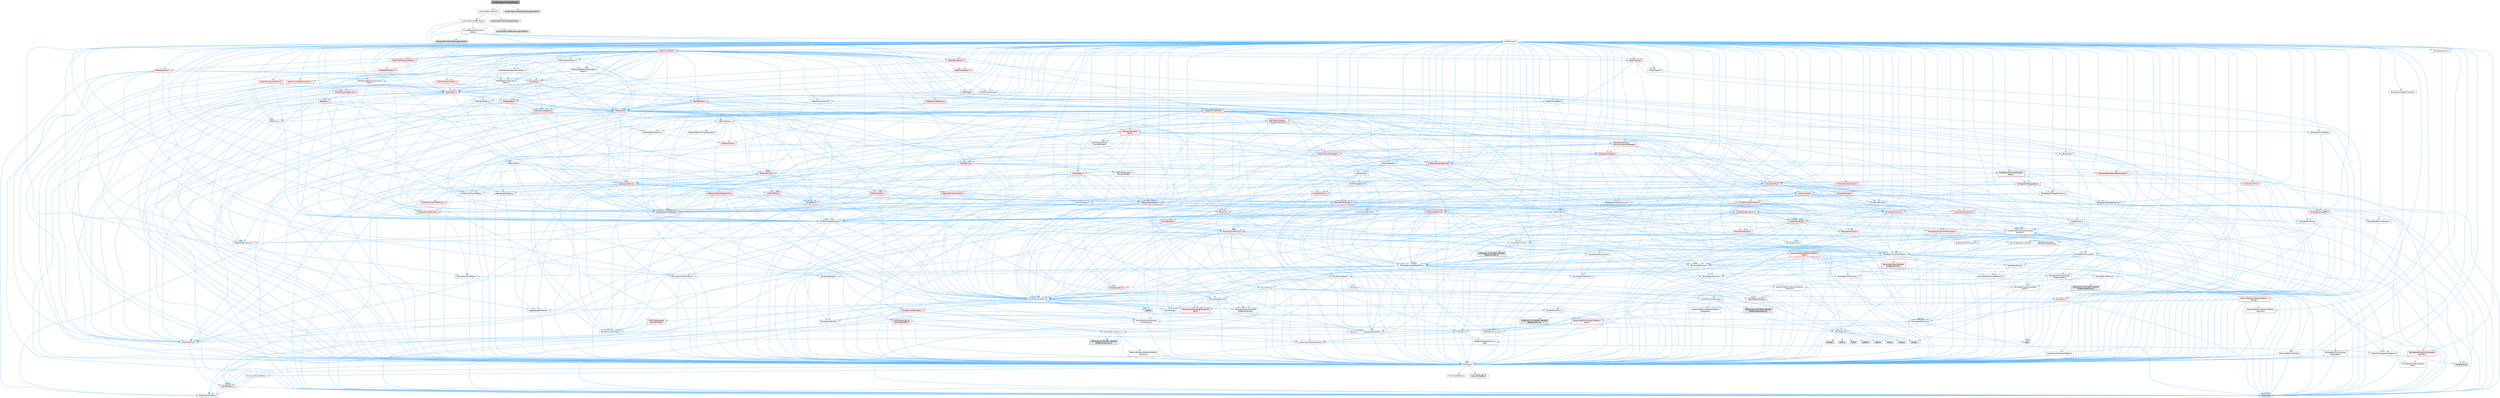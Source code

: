 digraph "LocationServicesAndroidImpl.h"
{
 // INTERACTIVE_SVG=YES
 // LATEX_PDF_SIZE
  bgcolor="transparent";
  edge [fontname=Helvetica,fontsize=10,labelfontname=Helvetica,labelfontsize=10];
  node [fontname=Helvetica,fontsize=10,shape=box,height=0.2,width=0.4];
  Node1 [id="Node000001",label="LocationServicesAndroidImpl.h",height=0.2,width=0.4,color="gray40", fillcolor="grey60", style="filled", fontcolor="black",tooltip=" "];
  Node1 -> Node2 [id="edge1_Node000001_Node000002",color="steelblue1",style="solid",tooltip=" "];
  Node2 [id="Node000002",label="LocationServicesImpl.h",height=0.2,width=0.4,color="grey40", fillcolor="white", style="filled",URL="$d1/de3/LocationServicesImpl_8h.html",tooltip=" "];
  Node2 -> Node3 [id="edge2_Node000002_Node000003",color="steelblue1",style="solid",tooltip=" "];
  Node3 [id="Node000003",label="LocationServicesBPLibrary.h",height=0.2,width=0.4,color="grey40", fillcolor="white", style="filled",URL="$d1/d35/LocationServicesBPLibrary_8h.html",tooltip=" "];
  Node3 -> Node4 [id="edge3_Node000003_Node000004",color="steelblue1",style="solid",tooltip=" "];
  Node4 [id="Node000004",label="CoreMinimal.h",height=0.2,width=0.4,color="grey40", fillcolor="white", style="filled",URL="$d7/d67/CoreMinimal_8h.html",tooltip=" "];
  Node4 -> Node5 [id="edge4_Node000004_Node000005",color="steelblue1",style="solid",tooltip=" "];
  Node5 [id="Node000005",label="CoreTypes.h",height=0.2,width=0.4,color="grey40", fillcolor="white", style="filled",URL="$dc/dec/CoreTypes_8h.html",tooltip=" "];
  Node5 -> Node6 [id="edge5_Node000005_Node000006",color="steelblue1",style="solid",tooltip=" "];
  Node6 [id="Node000006",label="HAL/Platform.h",height=0.2,width=0.4,color="red", fillcolor="#FFF0F0", style="filled",URL="$d9/dd0/Platform_8h.html",tooltip=" "];
  Node6 -> Node9 [id="edge6_Node000006_Node000009",color="steelblue1",style="solid",tooltip=" "];
  Node9 [id="Node000009",label="type_traits",height=0.2,width=0.4,color="grey60", fillcolor="#E0E0E0", style="filled",tooltip=" "];
  Node6 -> Node10 [id="edge7_Node000006_Node000010",color="steelblue1",style="solid",tooltip=" "];
  Node10 [id="Node000010",label="PreprocessorHelpers.h",height=0.2,width=0.4,color="grey40", fillcolor="white", style="filled",URL="$db/ddb/PreprocessorHelpers_8h.html",tooltip=" "];
  Node5 -> Node16 [id="edge8_Node000005_Node000016",color="steelblue1",style="solid",tooltip=" "];
  Node16 [id="Node000016",label="ProfilingDebugging\l/UMemoryDefines.h",height=0.2,width=0.4,color="grey40", fillcolor="white", style="filled",URL="$d2/da2/UMemoryDefines_8h.html",tooltip=" "];
  Node5 -> Node17 [id="edge9_Node000005_Node000017",color="steelblue1",style="solid",tooltip=" "];
  Node17 [id="Node000017",label="Misc/CoreMiscDefines.h",height=0.2,width=0.4,color="grey40", fillcolor="white", style="filled",URL="$da/d38/CoreMiscDefines_8h.html",tooltip=" "];
  Node17 -> Node6 [id="edge10_Node000017_Node000006",color="steelblue1",style="solid",tooltip=" "];
  Node17 -> Node10 [id="edge11_Node000017_Node000010",color="steelblue1",style="solid",tooltip=" "];
  Node5 -> Node18 [id="edge12_Node000005_Node000018",color="steelblue1",style="solid",tooltip=" "];
  Node18 [id="Node000018",label="Misc/CoreDefines.h",height=0.2,width=0.4,color="grey40", fillcolor="white", style="filled",URL="$d3/dd2/CoreDefines_8h.html",tooltip=" "];
  Node4 -> Node19 [id="edge13_Node000004_Node000019",color="steelblue1",style="solid",tooltip=" "];
  Node19 [id="Node000019",label="CoreFwd.h",height=0.2,width=0.4,color="grey40", fillcolor="white", style="filled",URL="$d1/d1e/CoreFwd_8h.html",tooltip=" "];
  Node19 -> Node5 [id="edge14_Node000019_Node000005",color="steelblue1",style="solid",tooltip=" "];
  Node19 -> Node20 [id="edge15_Node000019_Node000020",color="steelblue1",style="solid",tooltip=" "];
  Node20 [id="Node000020",label="Containers/ContainersFwd.h",height=0.2,width=0.4,color="grey40", fillcolor="white", style="filled",URL="$d4/d0a/ContainersFwd_8h.html",tooltip=" "];
  Node20 -> Node6 [id="edge16_Node000020_Node000006",color="steelblue1",style="solid",tooltip=" "];
  Node20 -> Node5 [id="edge17_Node000020_Node000005",color="steelblue1",style="solid",tooltip=" "];
  Node20 -> Node21 [id="edge18_Node000020_Node000021",color="steelblue1",style="solid",tooltip=" "];
  Node21 [id="Node000021",label="Traits/IsContiguousContainer.h",height=0.2,width=0.4,color="grey40", fillcolor="white", style="filled",URL="$d5/d3c/IsContiguousContainer_8h.html",tooltip=" "];
  Node21 -> Node5 [id="edge19_Node000021_Node000005",color="steelblue1",style="solid",tooltip=" "];
  Node21 -> Node22 [id="edge20_Node000021_Node000022",color="steelblue1",style="solid",tooltip=" "];
  Node22 [id="Node000022",label="Misc/StaticAssertComplete\lType.h",height=0.2,width=0.4,color="grey40", fillcolor="white", style="filled",URL="$d5/d4e/StaticAssertCompleteType_8h.html",tooltip=" "];
  Node21 -> Node23 [id="edge21_Node000021_Node000023",color="steelblue1",style="solid",tooltip=" "];
  Node23 [id="Node000023",label="initializer_list",height=0.2,width=0.4,color="grey60", fillcolor="#E0E0E0", style="filled",tooltip=" "];
  Node19 -> Node24 [id="edge22_Node000019_Node000024",color="steelblue1",style="solid",tooltip=" "];
  Node24 [id="Node000024",label="Math/MathFwd.h",height=0.2,width=0.4,color="grey40", fillcolor="white", style="filled",URL="$d2/d10/MathFwd_8h.html",tooltip=" "];
  Node24 -> Node6 [id="edge23_Node000024_Node000006",color="steelblue1",style="solid",tooltip=" "];
  Node19 -> Node25 [id="edge24_Node000019_Node000025",color="steelblue1",style="solid",tooltip=" "];
  Node25 [id="Node000025",label="UObject/UObjectHierarchy\lFwd.h",height=0.2,width=0.4,color="grey40", fillcolor="white", style="filled",URL="$d3/d13/UObjectHierarchyFwd_8h.html",tooltip=" "];
  Node4 -> Node25 [id="edge25_Node000004_Node000025",color="steelblue1",style="solid",tooltip=" "];
  Node4 -> Node20 [id="edge26_Node000004_Node000020",color="steelblue1",style="solid",tooltip=" "];
  Node4 -> Node26 [id="edge27_Node000004_Node000026",color="steelblue1",style="solid",tooltip=" "];
  Node26 [id="Node000026",label="Misc/VarArgs.h",height=0.2,width=0.4,color="grey40", fillcolor="white", style="filled",URL="$d5/d6f/VarArgs_8h.html",tooltip=" "];
  Node26 -> Node5 [id="edge28_Node000026_Node000005",color="steelblue1",style="solid",tooltip=" "];
  Node4 -> Node27 [id="edge29_Node000004_Node000027",color="steelblue1",style="solid",tooltip=" "];
  Node27 [id="Node000027",label="Logging/LogVerbosity.h",height=0.2,width=0.4,color="grey40", fillcolor="white", style="filled",URL="$d2/d8f/LogVerbosity_8h.html",tooltip=" "];
  Node27 -> Node5 [id="edge30_Node000027_Node000005",color="steelblue1",style="solid",tooltip=" "];
  Node4 -> Node28 [id="edge31_Node000004_Node000028",color="steelblue1",style="solid",tooltip=" "];
  Node28 [id="Node000028",label="Misc/OutputDevice.h",height=0.2,width=0.4,color="grey40", fillcolor="white", style="filled",URL="$d7/d32/OutputDevice_8h.html",tooltip=" "];
  Node28 -> Node19 [id="edge32_Node000028_Node000019",color="steelblue1",style="solid",tooltip=" "];
  Node28 -> Node5 [id="edge33_Node000028_Node000005",color="steelblue1",style="solid",tooltip=" "];
  Node28 -> Node27 [id="edge34_Node000028_Node000027",color="steelblue1",style="solid",tooltip=" "];
  Node28 -> Node26 [id="edge35_Node000028_Node000026",color="steelblue1",style="solid",tooltip=" "];
  Node28 -> Node29 [id="edge36_Node000028_Node000029",color="steelblue1",style="solid",tooltip=" "];
  Node29 [id="Node000029",label="Templates/IsArrayOrRefOf\lTypeByPredicate.h",height=0.2,width=0.4,color="grey40", fillcolor="white", style="filled",URL="$d6/da1/IsArrayOrRefOfTypeByPredicate_8h.html",tooltip=" "];
  Node29 -> Node5 [id="edge37_Node000029_Node000005",color="steelblue1",style="solid",tooltip=" "];
  Node28 -> Node30 [id="edge38_Node000028_Node000030",color="steelblue1",style="solid",tooltip=" "];
  Node30 [id="Node000030",label="Templates/IsValidVariadic\lFunctionArg.h",height=0.2,width=0.4,color="grey40", fillcolor="white", style="filled",URL="$d0/dc8/IsValidVariadicFunctionArg_8h.html",tooltip=" "];
  Node30 -> Node5 [id="edge39_Node000030_Node000005",color="steelblue1",style="solid",tooltip=" "];
  Node30 -> Node31 [id="edge40_Node000030_Node000031",color="steelblue1",style="solid",tooltip=" "];
  Node31 [id="Node000031",label="IsEnum.h",height=0.2,width=0.4,color="grey40", fillcolor="white", style="filled",URL="$d4/de5/IsEnum_8h.html",tooltip=" "];
  Node30 -> Node9 [id="edge41_Node000030_Node000009",color="steelblue1",style="solid",tooltip=" "];
  Node28 -> Node32 [id="edge42_Node000028_Node000032",color="steelblue1",style="solid",tooltip=" "];
  Node32 [id="Node000032",label="Traits/IsCharEncodingCompatible\lWith.h",height=0.2,width=0.4,color="red", fillcolor="#FFF0F0", style="filled",URL="$df/dd1/IsCharEncodingCompatibleWith_8h.html",tooltip=" "];
  Node32 -> Node9 [id="edge43_Node000032_Node000009",color="steelblue1",style="solid",tooltip=" "];
  Node4 -> Node34 [id="edge44_Node000004_Node000034",color="steelblue1",style="solid",tooltip=" "];
  Node34 [id="Node000034",label="HAL/PlatformCrt.h",height=0.2,width=0.4,color="grey40", fillcolor="white", style="filled",URL="$d8/d75/PlatformCrt_8h.html",tooltip=" "];
  Node34 -> Node35 [id="edge45_Node000034_Node000035",color="steelblue1",style="solid",tooltip=" "];
  Node35 [id="Node000035",label="new",height=0.2,width=0.4,color="grey60", fillcolor="#E0E0E0", style="filled",tooltip=" "];
  Node34 -> Node36 [id="edge46_Node000034_Node000036",color="steelblue1",style="solid",tooltip=" "];
  Node36 [id="Node000036",label="wchar.h",height=0.2,width=0.4,color="grey60", fillcolor="#E0E0E0", style="filled",tooltip=" "];
  Node34 -> Node37 [id="edge47_Node000034_Node000037",color="steelblue1",style="solid",tooltip=" "];
  Node37 [id="Node000037",label="stddef.h",height=0.2,width=0.4,color="grey60", fillcolor="#E0E0E0", style="filled",tooltip=" "];
  Node34 -> Node38 [id="edge48_Node000034_Node000038",color="steelblue1",style="solid",tooltip=" "];
  Node38 [id="Node000038",label="stdlib.h",height=0.2,width=0.4,color="grey60", fillcolor="#E0E0E0", style="filled",tooltip=" "];
  Node34 -> Node39 [id="edge49_Node000034_Node000039",color="steelblue1",style="solid",tooltip=" "];
  Node39 [id="Node000039",label="stdio.h",height=0.2,width=0.4,color="grey60", fillcolor="#E0E0E0", style="filled",tooltip=" "];
  Node34 -> Node40 [id="edge50_Node000034_Node000040",color="steelblue1",style="solid",tooltip=" "];
  Node40 [id="Node000040",label="stdarg.h",height=0.2,width=0.4,color="grey60", fillcolor="#E0E0E0", style="filled",tooltip=" "];
  Node34 -> Node41 [id="edge51_Node000034_Node000041",color="steelblue1",style="solid",tooltip=" "];
  Node41 [id="Node000041",label="math.h",height=0.2,width=0.4,color="grey60", fillcolor="#E0E0E0", style="filled",tooltip=" "];
  Node34 -> Node42 [id="edge52_Node000034_Node000042",color="steelblue1",style="solid",tooltip=" "];
  Node42 [id="Node000042",label="float.h",height=0.2,width=0.4,color="grey60", fillcolor="#E0E0E0", style="filled",tooltip=" "];
  Node34 -> Node43 [id="edge53_Node000034_Node000043",color="steelblue1",style="solid",tooltip=" "];
  Node43 [id="Node000043",label="string.h",height=0.2,width=0.4,color="grey60", fillcolor="#E0E0E0", style="filled",tooltip=" "];
  Node4 -> Node44 [id="edge54_Node000004_Node000044",color="steelblue1",style="solid",tooltip=" "];
  Node44 [id="Node000044",label="HAL/PlatformMisc.h",height=0.2,width=0.4,color="grey40", fillcolor="white", style="filled",URL="$d0/df5/PlatformMisc_8h.html",tooltip=" "];
  Node44 -> Node5 [id="edge55_Node000044_Node000005",color="steelblue1",style="solid",tooltip=" "];
  Node44 -> Node45 [id="edge56_Node000044_Node000045",color="steelblue1",style="solid",tooltip=" "];
  Node45 [id="Node000045",label="GenericPlatform/GenericPlatform\lMisc.h",height=0.2,width=0.4,color="red", fillcolor="#FFF0F0", style="filled",URL="$db/d9a/GenericPlatformMisc_8h.html",tooltip=" "];
  Node45 -> Node19 [id="edge57_Node000045_Node000019",color="steelblue1",style="solid",tooltip=" "];
  Node45 -> Node5 [id="edge58_Node000045_Node000005",color="steelblue1",style="solid",tooltip=" "];
  Node45 -> Node34 [id="edge59_Node000045_Node000034",color="steelblue1",style="solid",tooltip=" "];
  Node45 -> Node49 [id="edge60_Node000045_Node000049",color="steelblue1",style="solid",tooltip=" "];
  Node49 [id="Node000049",label="Math/NumericLimits.h",height=0.2,width=0.4,color="grey40", fillcolor="white", style="filled",URL="$df/d1b/NumericLimits_8h.html",tooltip=" "];
  Node49 -> Node5 [id="edge61_Node000049_Node000005",color="steelblue1",style="solid",tooltip=" "];
  Node45 -> Node51 [id="edge62_Node000045_Node000051",color="steelblue1",style="solid",tooltip=" "];
  Node51 [id="Node000051",label="Misc/EnumClassFlags.h",height=0.2,width=0.4,color="grey40", fillcolor="white", style="filled",URL="$d8/de7/EnumClassFlags_8h.html",tooltip=" "];
  Node44 -> Node54 [id="edge63_Node000044_Node000054",color="steelblue1",style="solid",tooltip=" "];
  Node54 [id="Node000054",label="COMPILED_PLATFORM_HEADER\l(PlatformMisc.h)",height=0.2,width=0.4,color="grey60", fillcolor="#E0E0E0", style="filled",tooltip=" "];
  Node44 -> Node55 [id="edge64_Node000044_Node000055",color="steelblue1",style="solid",tooltip=" "];
  Node55 [id="Node000055",label="ProfilingDebugging\l/CpuProfilerTrace.h",height=0.2,width=0.4,color="red", fillcolor="#FFF0F0", style="filled",URL="$da/dcb/CpuProfilerTrace_8h.html",tooltip=" "];
  Node55 -> Node5 [id="edge65_Node000055_Node000005",color="steelblue1",style="solid",tooltip=" "];
  Node55 -> Node20 [id="edge66_Node000055_Node000020",color="steelblue1",style="solid",tooltip=" "];
  Node55 -> Node56 [id="edge67_Node000055_Node000056",color="steelblue1",style="solid",tooltip=" "];
  Node56 [id="Node000056",label="HAL/PlatformAtomics.h",height=0.2,width=0.4,color="grey40", fillcolor="white", style="filled",URL="$d3/d36/PlatformAtomics_8h.html",tooltip=" "];
  Node56 -> Node5 [id="edge68_Node000056_Node000005",color="steelblue1",style="solid",tooltip=" "];
  Node56 -> Node57 [id="edge69_Node000056_Node000057",color="steelblue1",style="solid",tooltip=" "];
  Node57 [id="Node000057",label="GenericPlatform/GenericPlatform\lAtomics.h",height=0.2,width=0.4,color="grey40", fillcolor="white", style="filled",URL="$da/d72/GenericPlatformAtomics_8h.html",tooltip=" "];
  Node57 -> Node5 [id="edge70_Node000057_Node000005",color="steelblue1",style="solid",tooltip=" "];
  Node56 -> Node58 [id="edge71_Node000056_Node000058",color="steelblue1",style="solid",tooltip=" "];
  Node58 [id="Node000058",label="COMPILED_PLATFORM_HEADER\l(PlatformAtomics.h)",height=0.2,width=0.4,color="grey60", fillcolor="#E0E0E0", style="filled",tooltip=" "];
  Node55 -> Node10 [id="edge72_Node000055_Node000010",color="steelblue1",style="solid",tooltip=" "];
  Node4 -> Node63 [id="edge73_Node000004_Node000063",color="steelblue1",style="solid",tooltip=" "];
  Node63 [id="Node000063",label="Misc/AssertionMacros.h",height=0.2,width=0.4,color="grey40", fillcolor="white", style="filled",URL="$d0/dfa/AssertionMacros_8h.html",tooltip=" "];
  Node63 -> Node5 [id="edge74_Node000063_Node000005",color="steelblue1",style="solid",tooltip=" "];
  Node63 -> Node6 [id="edge75_Node000063_Node000006",color="steelblue1",style="solid",tooltip=" "];
  Node63 -> Node44 [id="edge76_Node000063_Node000044",color="steelblue1",style="solid",tooltip=" "];
  Node63 -> Node10 [id="edge77_Node000063_Node000010",color="steelblue1",style="solid",tooltip=" "];
  Node63 -> Node64 [id="edge78_Node000063_Node000064",color="steelblue1",style="solid",tooltip=" "];
  Node64 [id="Node000064",label="Templates/EnableIf.h",height=0.2,width=0.4,color="grey40", fillcolor="white", style="filled",URL="$d7/d60/EnableIf_8h.html",tooltip=" "];
  Node64 -> Node5 [id="edge79_Node000064_Node000005",color="steelblue1",style="solid",tooltip=" "];
  Node63 -> Node29 [id="edge80_Node000063_Node000029",color="steelblue1",style="solid",tooltip=" "];
  Node63 -> Node30 [id="edge81_Node000063_Node000030",color="steelblue1",style="solid",tooltip=" "];
  Node63 -> Node32 [id="edge82_Node000063_Node000032",color="steelblue1",style="solid",tooltip=" "];
  Node63 -> Node26 [id="edge83_Node000063_Node000026",color="steelblue1",style="solid",tooltip=" "];
  Node63 -> Node65 [id="edge84_Node000063_Node000065",color="steelblue1",style="solid",tooltip=" "];
  Node65 [id="Node000065",label="String/FormatStringSan.h",height=0.2,width=0.4,color="red", fillcolor="#FFF0F0", style="filled",URL="$d3/d8b/FormatStringSan_8h.html",tooltip=" "];
  Node65 -> Node9 [id="edge85_Node000065_Node000009",color="steelblue1",style="solid",tooltip=" "];
  Node65 -> Node5 [id="edge86_Node000065_Node000005",color="steelblue1",style="solid",tooltip=" "];
  Node65 -> Node66 [id="edge87_Node000065_Node000066",color="steelblue1",style="solid",tooltip=" "];
  Node66 [id="Node000066",label="Templates/Requires.h",height=0.2,width=0.4,color="grey40", fillcolor="white", style="filled",URL="$dc/d96/Requires_8h.html",tooltip=" "];
  Node66 -> Node64 [id="edge88_Node000066_Node000064",color="steelblue1",style="solid",tooltip=" "];
  Node66 -> Node9 [id="edge89_Node000066_Node000009",color="steelblue1",style="solid",tooltip=" "];
  Node65 -> Node67 [id="edge90_Node000065_Node000067",color="steelblue1",style="solid",tooltip=" "];
  Node67 [id="Node000067",label="Templates/Identity.h",height=0.2,width=0.4,color="grey40", fillcolor="white", style="filled",URL="$d0/dd5/Identity_8h.html",tooltip=" "];
  Node65 -> Node30 [id="edge91_Node000065_Node000030",color="steelblue1",style="solid",tooltip=" "];
  Node65 -> Node20 [id="edge92_Node000065_Node000020",color="steelblue1",style="solid",tooltip=" "];
  Node63 -> Node71 [id="edge93_Node000063_Node000071",color="steelblue1",style="solid",tooltip=" "];
  Node71 [id="Node000071",label="atomic",height=0.2,width=0.4,color="grey60", fillcolor="#E0E0E0", style="filled",tooltip=" "];
  Node4 -> Node72 [id="edge94_Node000004_Node000072",color="steelblue1",style="solid",tooltip=" "];
  Node72 [id="Node000072",label="Templates/IsPointer.h",height=0.2,width=0.4,color="grey40", fillcolor="white", style="filled",URL="$d7/d05/IsPointer_8h.html",tooltip=" "];
  Node72 -> Node5 [id="edge95_Node000072_Node000005",color="steelblue1",style="solid",tooltip=" "];
  Node4 -> Node73 [id="edge96_Node000004_Node000073",color="steelblue1",style="solid",tooltip=" "];
  Node73 [id="Node000073",label="HAL/PlatformMemory.h",height=0.2,width=0.4,color="grey40", fillcolor="white", style="filled",URL="$de/d68/PlatformMemory_8h.html",tooltip=" "];
  Node73 -> Node5 [id="edge97_Node000073_Node000005",color="steelblue1",style="solid",tooltip=" "];
  Node73 -> Node74 [id="edge98_Node000073_Node000074",color="steelblue1",style="solid",tooltip=" "];
  Node74 [id="Node000074",label="GenericPlatform/GenericPlatform\lMemory.h",height=0.2,width=0.4,color="grey40", fillcolor="white", style="filled",URL="$dd/d22/GenericPlatformMemory_8h.html",tooltip=" "];
  Node74 -> Node19 [id="edge99_Node000074_Node000019",color="steelblue1",style="solid",tooltip=" "];
  Node74 -> Node5 [id="edge100_Node000074_Node000005",color="steelblue1",style="solid",tooltip=" "];
  Node74 -> Node75 [id="edge101_Node000074_Node000075",color="steelblue1",style="solid",tooltip=" "];
  Node75 [id="Node000075",label="HAL/PlatformString.h",height=0.2,width=0.4,color="red", fillcolor="#FFF0F0", style="filled",URL="$db/db5/PlatformString_8h.html",tooltip=" "];
  Node75 -> Node5 [id="edge102_Node000075_Node000005",color="steelblue1",style="solid",tooltip=" "];
  Node74 -> Node43 [id="edge103_Node000074_Node000043",color="steelblue1",style="solid",tooltip=" "];
  Node74 -> Node36 [id="edge104_Node000074_Node000036",color="steelblue1",style="solid",tooltip=" "];
  Node73 -> Node77 [id="edge105_Node000073_Node000077",color="steelblue1",style="solid",tooltip=" "];
  Node77 [id="Node000077",label="COMPILED_PLATFORM_HEADER\l(PlatformMemory.h)",height=0.2,width=0.4,color="grey60", fillcolor="#E0E0E0", style="filled",tooltip=" "];
  Node4 -> Node56 [id="edge106_Node000004_Node000056",color="steelblue1",style="solid",tooltip=" "];
  Node4 -> Node78 [id="edge107_Node000004_Node000078",color="steelblue1",style="solid",tooltip=" "];
  Node78 [id="Node000078",label="Misc/Exec.h",height=0.2,width=0.4,color="grey40", fillcolor="white", style="filled",URL="$de/ddb/Exec_8h.html",tooltip=" "];
  Node78 -> Node5 [id="edge108_Node000078_Node000005",color="steelblue1",style="solid",tooltip=" "];
  Node78 -> Node63 [id="edge109_Node000078_Node000063",color="steelblue1",style="solid",tooltip=" "];
  Node4 -> Node79 [id="edge110_Node000004_Node000079",color="steelblue1",style="solid",tooltip=" "];
  Node79 [id="Node000079",label="HAL/MemoryBase.h",height=0.2,width=0.4,color="grey40", fillcolor="white", style="filled",URL="$d6/d9f/MemoryBase_8h.html",tooltip=" "];
  Node79 -> Node5 [id="edge111_Node000079_Node000005",color="steelblue1",style="solid",tooltip=" "];
  Node79 -> Node56 [id="edge112_Node000079_Node000056",color="steelblue1",style="solid",tooltip=" "];
  Node79 -> Node34 [id="edge113_Node000079_Node000034",color="steelblue1",style="solid",tooltip=" "];
  Node79 -> Node78 [id="edge114_Node000079_Node000078",color="steelblue1",style="solid",tooltip=" "];
  Node79 -> Node28 [id="edge115_Node000079_Node000028",color="steelblue1",style="solid",tooltip=" "];
  Node79 -> Node80 [id="edge116_Node000079_Node000080",color="steelblue1",style="solid",tooltip=" "];
  Node80 [id="Node000080",label="Templates/Atomic.h",height=0.2,width=0.4,color="red", fillcolor="#FFF0F0", style="filled",URL="$d3/d91/Atomic_8h.html",tooltip=" "];
  Node80 -> Node71 [id="edge117_Node000080_Node000071",color="steelblue1",style="solid",tooltip=" "];
  Node4 -> Node89 [id="edge118_Node000004_Node000089",color="steelblue1",style="solid",tooltip=" "];
  Node89 [id="Node000089",label="HAL/UnrealMemory.h",height=0.2,width=0.4,color="grey40", fillcolor="white", style="filled",URL="$d9/d96/UnrealMemory_8h.html",tooltip=" "];
  Node89 -> Node5 [id="edge119_Node000089_Node000005",color="steelblue1",style="solid",tooltip=" "];
  Node89 -> Node74 [id="edge120_Node000089_Node000074",color="steelblue1",style="solid",tooltip=" "];
  Node89 -> Node79 [id="edge121_Node000089_Node000079",color="steelblue1",style="solid",tooltip=" "];
  Node89 -> Node73 [id="edge122_Node000089_Node000073",color="steelblue1",style="solid",tooltip=" "];
  Node89 -> Node90 [id="edge123_Node000089_Node000090",color="steelblue1",style="solid",tooltip=" "];
  Node90 [id="Node000090",label="ProfilingDebugging\l/MemoryTrace.h",height=0.2,width=0.4,color="red", fillcolor="#FFF0F0", style="filled",URL="$da/dd7/MemoryTrace_8h.html",tooltip=" "];
  Node90 -> Node6 [id="edge124_Node000090_Node000006",color="steelblue1",style="solid",tooltip=" "];
  Node90 -> Node51 [id="edge125_Node000090_Node000051",color="steelblue1",style="solid",tooltip=" "];
  Node89 -> Node72 [id="edge126_Node000089_Node000072",color="steelblue1",style="solid",tooltip=" "];
  Node4 -> Node91 [id="edge127_Node000004_Node000091",color="steelblue1",style="solid",tooltip=" "];
  Node91 [id="Node000091",label="Templates/IsArithmetic.h",height=0.2,width=0.4,color="grey40", fillcolor="white", style="filled",URL="$d2/d5d/IsArithmetic_8h.html",tooltip=" "];
  Node91 -> Node5 [id="edge128_Node000091_Node000005",color="steelblue1",style="solid",tooltip=" "];
  Node4 -> Node85 [id="edge129_Node000004_Node000085",color="steelblue1",style="solid",tooltip=" "];
  Node85 [id="Node000085",label="Templates/AndOrNot.h",height=0.2,width=0.4,color="grey40", fillcolor="white", style="filled",URL="$db/d0a/AndOrNot_8h.html",tooltip=" "];
  Node85 -> Node5 [id="edge130_Node000085_Node000005",color="steelblue1",style="solid",tooltip=" "];
  Node4 -> Node92 [id="edge131_Node000004_Node000092",color="steelblue1",style="solid",tooltip=" "];
  Node92 [id="Node000092",label="Templates/IsPODType.h",height=0.2,width=0.4,color="grey40", fillcolor="white", style="filled",URL="$d7/db1/IsPODType_8h.html",tooltip=" "];
  Node92 -> Node5 [id="edge132_Node000092_Node000005",color="steelblue1",style="solid",tooltip=" "];
  Node4 -> Node93 [id="edge133_Node000004_Node000093",color="steelblue1",style="solid",tooltip=" "];
  Node93 [id="Node000093",label="Templates/IsUECoreType.h",height=0.2,width=0.4,color="grey40", fillcolor="white", style="filled",URL="$d1/db8/IsUECoreType_8h.html",tooltip=" "];
  Node93 -> Node5 [id="edge134_Node000093_Node000005",color="steelblue1",style="solid",tooltip=" "];
  Node93 -> Node9 [id="edge135_Node000093_Node000009",color="steelblue1",style="solid",tooltip=" "];
  Node4 -> Node86 [id="edge136_Node000004_Node000086",color="steelblue1",style="solid",tooltip=" "];
  Node86 [id="Node000086",label="Templates/IsTriviallyCopy\lConstructible.h",height=0.2,width=0.4,color="grey40", fillcolor="white", style="filled",URL="$d3/d78/IsTriviallyCopyConstructible_8h.html",tooltip=" "];
  Node86 -> Node5 [id="edge137_Node000086_Node000005",color="steelblue1",style="solid",tooltip=" "];
  Node86 -> Node9 [id="edge138_Node000086_Node000009",color="steelblue1",style="solid",tooltip=" "];
  Node4 -> Node94 [id="edge139_Node000004_Node000094",color="steelblue1",style="solid",tooltip=" "];
  Node94 [id="Node000094",label="Templates/UnrealTypeTraits.h",height=0.2,width=0.4,color="grey40", fillcolor="white", style="filled",URL="$d2/d2d/UnrealTypeTraits_8h.html",tooltip=" "];
  Node94 -> Node5 [id="edge140_Node000094_Node000005",color="steelblue1",style="solid",tooltip=" "];
  Node94 -> Node72 [id="edge141_Node000094_Node000072",color="steelblue1",style="solid",tooltip=" "];
  Node94 -> Node63 [id="edge142_Node000094_Node000063",color="steelblue1",style="solid",tooltip=" "];
  Node94 -> Node85 [id="edge143_Node000094_Node000085",color="steelblue1",style="solid",tooltip=" "];
  Node94 -> Node64 [id="edge144_Node000094_Node000064",color="steelblue1",style="solid",tooltip=" "];
  Node94 -> Node91 [id="edge145_Node000094_Node000091",color="steelblue1",style="solid",tooltip=" "];
  Node94 -> Node31 [id="edge146_Node000094_Node000031",color="steelblue1",style="solid",tooltip=" "];
  Node94 -> Node95 [id="edge147_Node000094_Node000095",color="steelblue1",style="solid",tooltip=" "];
  Node95 [id="Node000095",label="Templates/Models.h",height=0.2,width=0.4,color="grey40", fillcolor="white", style="filled",URL="$d3/d0c/Models_8h.html",tooltip=" "];
  Node95 -> Node67 [id="edge148_Node000095_Node000067",color="steelblue1",style="solid",tooltip=" "];
  Node94 -> Node92 [id="edge149_Node000094_Node000092",color="steelblue1",style="solid",tooltip=" "];
  Node94 -> Node93 [id="edge150_Node000094_Node000093",color="steelblue1",style="solid",tooltip=" "];
  Node94 -> Node86 [id="edge151_Node000094_Node000086",color="steelblue1",style="solid",tooltip=" "];
  Node4 -> Node64 [id="edge152_Node000004_Node000064",color="steelblue1",style="solid",tooltip=" "];
  Node4 -> Node96 [id="edge153_Node000004_Node000096",color="steelblue1",style="solid",tooltip=" "];
  Node96 [id="Node000096",label="Templates/RemoveReference.h",height=0.2,width=0.4,color="grey40", fillcolor="white", style="filled",URL="$da/dbe/RemoveReference_8h.html",tooltip=" "];
  Node96 -> Node5 [id="edge154_Node000096_Node000005",color="steelblue1",style="solid",tooltip=" "];
  Node4 -> Node97 [id="edge155_Node000004_Node000097",color="steelblue1",style="solid",tooltip=" "];
  Node97 [id="Node000097",label="Templates/IntegralConstant.h",height=0.2,width=0.4,color="grey40", fillcolor="white", style="filled",URL="$db/d1b/IntegralConstant_8h.html",tooltip=" "];
  Node97 -> Node5 [id="edge156_Node000097_Node000005",color="steelblue1",style="solid",tooltip=" "];
  Node4 -> Node98 [id="edge157_Node000004_Node000098",color="steelblue1",style="solid",tooltip=" "];
  Node98 [id="Node000098",label="Templates/IsClass.h",height=0.2,width=0.4,color="grey40", fillcolor="white", style="filled",URL="$db/dcb/IsClass_8h.html",tooltip=" "];
  Node98 -> Node5 [id="edge158_Node000098_Node000005",color="steelblue1",style="solid",tooltip=" "];
  Node4 -> Node99 [id="edge159_Node000004_Node000099",color="steelblue1",style="solid",tooltip=" "];
  Node99 [id="Node000099",label="Templates/TypeCompatible\lBytes.h",height=0.2,width=0.4,color="grey40", fillcolor="white", style="filled",URL="$df/d0a/TypeCompatibleBytes_8h.html",tooltip=" "];
  Node99 -> Node5 [id="edge160_Node000099_Node000005",color="steelblue1",style="solid",tooltip=" "];
  Node99 -> Node43 [id="edge161_Node000099_Node000043",color="steelblue1",style="solid",tooltip=" "];
  Node99 -> Node35 [id="edge162_Node000099_Node000035",color="steelblue1",style="solid",tooltip=" "];
  Node99 -> Node9 [id="edge163_Node000099_Node000009",color="steelblue1",style="solid",tooltip=" "];
  Node4 -> Node21 [id="edge164_Node000004_Node000021",color="steelblue1",style="solid",tooltip=" "];
  Node4 -> Node100 [id="edge165_Node000004_Node000100",color="steelblue1",style="solid",tooltip=" "];
  Node100 [id="Node000100",label="Templates/UnrealTemplate.h",height=0.2,width=0.4,color="grey40", fillcolor="white", style="filled",URL="$d4/d24/UnrealTemplate_8h.html",tooltip=" "];
  Node100 -> Node5 [id="edge166_Node000100_Node000005",color="steelblue1",style="solid",tooltip=" "];
  Node100 -> Node72 [id="edge167_Node000100_Node000072",color="steelblue1",style="solid",tooltip=" "];
  Node100 -> Node89 [id="edge168_Node000100_Node000089",color="steelblue1",style="solid",tooltip=" "];
  Node100 -> Node101 [id="edge169_Node000100_Node000101",color="steelblue1",style="solid",tooltip=" "];
  Node101 [id="Node000101",label="Templates/CopyQualifiers\lAndRefsFromTo.h",height=0.2,width=0.4,color="red", fillcolor="#FFF0F0", style="filled",URL="$d3/db3/CopyQualifiersAndRefsFromTo_8h.html",tooltip=" "];
  Node100 -> Node94 [id="edge170_Node000100_Node000094",color="steelblue1",style="solid",tooltip=" "];
  Node100 -> Node96 [id="edge171_Node000100_Node000096",color="steelblue1",style="solid",tooltip=" "];
  Node100 -> Node66 [id="edge172_Node000100_Node000066",color="steelblue1",style="solid",tooltip=" "];
  Node100 -> Node99 [id="edge173_Node000100_Node000099",color="steelblue1",style="solid",tooltip=" "];
  Node100 -> Node67 [id="edge174_Node000100_Node000067",color="steelblue1",style="solid",tooltip=" "];
  Node100 -> Node21 [id="edge175_Node000100_Node000021",color="steelblue1",style="solid",tooltip=" "];
  Node100 -> Node103 [id="edge176_Node000100_Node000103",color="steelblue1",style="solid",tooltip=" "];
  Node103 [id="Node000103",label="Traits/UseBitwiseSwap.h",height=0.2,width=0.4,color="grey40", fillcolor="white", style="filled",URL="$db/df3/UseBitwiseSwap_8h.html",tooltip=" "];
  Node103 -> Node5 [id="edge177_Node000103_Node000005",color="steelblue1",style="solid",tooltip=" "];
  Node103 -> Node9 [id="edge178_Node000103_Node000009",color="steelblue1",style="solid",tooltip=" "];
  Node100 -> Node9 [id="edge179_Node000100_Node000009",color="steelblue1",style="solid",tooltip=" "];
  Node4 -> Node49 [id="edge180_Node000004_Node000049",color="steelblue1",style="solid",tooltip=" "];
  Node4 -> Node104 [id="edge181_Node000004_Node000104",color="steelblue1",style="solid",tooltip=" "];
  Node104 [id="Node000104",label="HAL/PlatformMath.h",height=0.2,width=0.4,color="grey40", fillcolor="white", style="filled",URL="$dc/d53/PlatformMath_8h.html",tooltip=" "];
  Node104 -> Node5 [id="edge182_Node000104_Node000005",color="steelblue1",style="solid",tooltip=" "];
  Node104 -> Node105 [id="edge183_Node000104_Node000105",color="steelblue1",style="solid",tooltip=" "];
  Node105 [id="Node000105",label="GenericPlatform/GenericPlatform\lMath.h",height=0.2,width=0.4,color="red", fillcolor="#FFF0F0", style="filled",URL="$d5/d79/GenericPlatformMath_8h.html",tooltip=" "];
  Node105 -> Node5 [id="edge184_Node000105_Node000005",color="steelblue1",style="solid",tooltip=" "];
  Node105 -> Node20 [id="edge185_Node000105_Node000020",color="steelblue1",style="solid",tooltip=" "];
  Node105 -> Node34 [id="edge186_Node000105_Node000034",color="steelblue1",style="solid",tooltip=" "];
  Node105 -> Node85 [id="edge187_Node000105_Node000085",color="steelblue1",style="solid",tooltip=" "];
  Node105 -> Node106 [id="edge188_Node000105_Node000106",color="steelblue1",style="solid",tooltip=" "];
  Node106 [id="Node000106",label="Templates/Decay.h",height=0.2,width=0.4,color="grey40", fillcolor="white", style="filled",URL="$dd/d0f/Decay_8h.html",tooltip=" "];
  Node106 -> Node5 [id="edge189_Node000106_Node000005",color="steelblue1",style="solid",tooltip=" "];
  Node106 -> Node96 [id="edge190_Node000106_Node000096",color="steelblue1",style="solid",tooltip=" "];
  Node106 -> Node9 [id="edge191_Node000106_Node000009",color="steelblue1",style="solid",tooltip=" "];
  Node105 -> Node94 [id="edge192_Node000105_Node000094",color="steelblue1",style="solid",tooltip=" "];
  Node105 -> Node66 [id="edge193_Node000105_Node000066",color="steelblue1",style="solid",tooltip=" "];
  Node105 -> Node99 [id="edge194_Node000105_Node000099",color="steelblue1",style="solid",tooltip=" "];
  Node105 -> Node9 [id="edge195_Node000105_Node000009",color="steelblue1",style="solid",tooltip=" "];
  Node104 -> Node111 [id="edge196_Node000104_Node000111",color="steelblue1",style="solid",tooltip=" "];
  Node111 [id="Node000111",label="COMPILED_PLATFORM_HEADER\l(PlatformMath.h)",height=0.2,width=0.4,color="grey60", fillcolor="#E0E0E0", style="filled",tooltip=" "];
  Node4 -> Node87 [id="edge197_Node000004_Node000087",color="steelblue1",style="solid",tooltip=" "];
  Node87 [id="Node000087",label="Templates/IsTriviallyCopy\lAssignable.h",height=0.2,width=0.4,color="grey40", fillcolor="white", style="filled",URL="$d2/df2/IsTriviallyCopyAssignable_8h.html",tooltip=" "];
  Node87 -> Node5 [id="edge198_Node000087_Node000005",color="steelblue1",style="solid",tooltip=" "];
  Node87 -> Node9 [id="edge199_Node000087_Node000009",color="steelblue1",style="solid",tooltip=" "];
  Node4 -> Node112 [id="edge200_Node000004_Node000112",color="steelblue1",style="solid",tooltip=" "];
  Node112 [id="Node000112",label="Templates/MemoryOps.h",height=0.2,width=0.4,color="grey40", fillcolor="white", style="filled",URL="$db/dea/MemoryOps_8h.html",tooltip=" "];
  Node112 -> Node5 [id="edge201_Node000112_Node000005",color="steelblue1",style="solid",tooltip=" "];
  Node112 -> Node89 [id="edge202_Node000112_Node000089",color="steelblue1",style="solid",tooltip=" "];
  Node112 -> Node87 [id="edge203_Node000112_Node000087",color="steelblue1",style="solid",tooltip=" "];
  Node112 -> Node86 [id="edge204_Node000112_Node000086",color="steelblue1",style="solid",tooltip=" "];
  Node112 -> Node66 [id="edge205_Node000112_Node000066",color="steelblue1",style="solid",tooltip=" "];
  Node112 -> Node94 [id="edge206_Node000112_Node000094",color="steelblue1",style="solid",tooltip=" "];
  Node112 -> Node103 [id="edge207_Node000112_Node000103",color="steelblue1",style="solid",tooltip=" "];
  Node112 -> Node35 [id="edge208_Node000112_Node000035",color="steelblue1",style="solid",tooltip=" "];
  Node112 -> Node9 [id="edge209_Node000112_Node000009",color="steelblue1",style="solid",tooltip=" "];
  Node4 -> Node113 [id="edge210_Node000004_Node000113",color="steelblue1",style="solid",tooltip=" "];
  Node113 [id="Node000113",label="Containers/ContainerAllocation\lPolicies.h",height=0.2,width=0.4,color="grey40", fillcolor="white", style="filled",URL="$d7/dff/ContainerAllocationPolicies_8h.html",tooltip=" "];
  Node113 -> Node5 [id="edge211_Node000113_Node000005",color="steelblue1",style="solid",tooltip=" "];
  Node113 -> Node114 [id="edge212_Node000113_Node000114",color="steelblue1",style="solid",tooltip=" "];
  Node114 [id="Node000114",label="Containers/ContainerHelpers.h",height=0.2,width=0.4,color="grey40", fillcolor="white", style="filled",URL="$d7/d33/ContainerHelpers_8h.html",tooltip=" "];
  Node114 -> Node5 [id="edge213_Node000114_Node000005",color="steelblue1",style="solid",tooltip=" "];
  Node113 -> Node113 [id="edge214_Node000113_Node000113",color="steelblue1",style="solid",tooltip=" "];
  Node113 -> Node104 [id="edge215_Node000113_Node000104",color="steelblue1",style="solid",tooltip=" "];
  Node113 -> Node89 [id="edge216_Node000113_Node000089",color="steelblue1",style="solid",tooltip=" "];
  Node113 -> Node49 [id="edge217_Node000113_Node000049",color="steelblue1",style="solid",tooltip=" "];
  Node113 -> Node63 [id="edge218_Node000113_Node000063",color="steelblue1",style="solid",tooltip=" "];
  Node113 -> Node115 [id="edge219_Node000113_Node000115",color="steelblue1",style="solid",tooltip=" "];
  Node115 [id="Node000115",label="Templates/IsPolymorphic.h",height=0.2,width=0.4,color="grey40", fillcolor="white", style="filled",URL="$dc/d20/IsPolymorphic_8h.html",tooltip=" "];
  Node113 -> Node112 [id="edge220_Node000113_Node000112",color="steelblue1",style="solid",tooltip=" "];
  Node113 -> Node99 [id="edge221_Node000113_Node000099",color="steelblue1",style="solid",tooltip=" "];
  Node113 -> Node9 [id="edge222_Node000113_Node000009",color="steelblue1",style="solid",tooltip=" "];
  Node4 -> Node116 [id="edge223_Node000004_Node000116",color="steelblue1",style="solid",tooltip=" "];
  Node116 [id="Node000116",label="Templates/IsEnumClass.h",height=0.2,width=0.4,color="grey40", fillcolor="white", style="filled",URL="$d7/d15/IsEnumClass_8h.html",tooltip=" "];
  Node116 -> Node5 [id="edge224_Node000116_Node000005",color="steelblue1",style="solid",tooltip=" "];
  Node116 -> Node85 [id="edge225_Node000116_Node000085",color="steelblue1",style="solid",tooltip=" "];
  Node4 -> Node117 [id="edge226_Node000004_Node000117",color="steelblue1",style="solid",tooltip=" "];
  Node117 [id="Node000117",label="HAL/PlatformProperties.h",height=0.2,width=0.4,color="grey40", fillcolor="white", style="filled",URL="$d9/db0/PlatformProperties_8h.html",tooltip=" "];
  Node117 -> Node5 [id="edge227_Node000117_Node000005",color="steelblue1",style="solid",tooltip=" "];
  Node117 -> Node118 [id="edge228_Node000117_Node000118",color="steelblue1",style="solid",tooltip=" "];
  Node118 [id="Node000118",label="GenericPlatform/GenericPlatform\lProperties.h",height=0.2,width=0.4,color="grey40", fillcolor="white", style="filled",URL="$d2/dcd/GenericPlatformProperties_8h.html",tooltip=" "];
  Node118 -> Node5 [id="edge229_Node000118_Node000005",color="steelblue1",style="solid",tooltip=" "];
  Node118 -> Node45 [id="edge230_Node000118_Node000045",color="steelblue1",style="solid",tooltip=" "];
  Node117 -> Node119 [id="edge231_Node000117_Node000119",color="steelblue1",style="solid",tooltip=" "];
  Node119 [id="Node000119",label="COMPILED_PLATFORM_HEADER\l(PlatformProperties.h)",height=0.2,width=0.4,color="grey60", fillcolor="#E0E0E0", style="filled",tooltip=" "];
  Node4 -> Node120 [id="edge232_Node000004_Node000120",color="steelblue1",style="solid",tooltip=" "];
  Node120 [id="Node000120",label="Misc/EngineVersionBase.h",height=0.2,width=0.4,color="grey40", fillcolor="white", style="filled",URL="$d5/d2b/EngineVersionBase_8h.html",tooltip=" "];
  Node120 -> Node5 [id="edge233_Node000120_Node000005",color="steelblue1",style="solid",tooltip=" "];
  Node4 -> Node121 [id="edge234_Node000004_Node000121",color="steelblue1",style="solid",tooltip=" "];
  Node121 [id="Node000121",label="Internationalization\l/TextNamespaceFwd.h",height=0.2,width=0.4,color="grey40", fillcolor="white", style="filled",URL="$d8/d97/TextNamespaceFwd_8h.html",tooltip=" "];
  Node121 -> Node5 [id="edge235_Node000121_Node000005",color="steelblue1",style="solid",tooltip=" "];
  Node4 -> Node122 [id="edge236_Node000004_Node000122",color="steelblue1",style="solid",tooltip=" "];
  Node122 [id="Node000122",label="Serialization/Archive.h",height=0.2,width=0.4,color="red", fillcolor="#FFF0F0", style="filled",URL="$d7/d3b/Archive_8h.html",tooltip=" "];
  Node122 -> Node19 [id="edge237_Node000122_Node000019",color="steelblue1",style="solid",tooltip=" "];
  Node122 -> Node5 [id="edge238_Node000122_Node000005",color="steelblue1",style="solid",tooltip=" "];
  Node122 -> Node117 [id="edge239_Node000122_Node000117",color="steelblue1",style="solid",tooltip=" "];
  Node122 -> Node121 [id="edge240_Node000122_Node000121",color="steelblue1",style="solid",tooltip=" "];
  Node122 -> Node24 [id="edge241_Node000122_Node000024",color="steelblue1",style="solid",tooltip=" "];
  Node122 -> Node63 [id="edge242_Node000122_Node000063",color="steelblue1",style="solid",tooltip=" "];
  Node122 -> Node120 [id="edge243_Node000122_Node000120",color="steelblue1",style="solid",tooltip=" "];
  Node122 -> Node26 [id="edge244_Node000122_Node000026",color="steelblue1",style="solid",tooltip=" "];
  Node122 -> Node64 [id="edge245_Node000122_Node000064",color="steelblue1",style="solid",tooltip=" "];
  Node122 -> Node29 [id="edge246_Node000122_Node000029",color="steelblue1",style="solid",tooltip=" "];
  Node122 -> Node116 [id="edge247_Node000122_Node000116",color="steelblue1",style="solid",tooltip=" "];
  Node122 -> Node30 [id="edge248_Node000122_Node000030",color="steelblue1",style="solid",tooltip=" "];
  Node122 -> Node100 [id="edge249_Node000122_Node000100",color="steelblue1",style="solid",tooltip=" "];
  Node122 -> Node32 [id="edge250_Node000122_Node000032",color="steelblue1",style="solid",tooltip=" "];
  Node122 -> Node125 [id="edge251_Node000122_Node000125",color="steelblue1",style="solid",tooltip=" "];
  Node125 [id="Node000125",label="UObject/ObjectVersion.h",height=0.2,width=0.4,color="grey40", fillcolor="white", style="filled",URL="$da/d63/ObjectVersion_8h.html",tooltip=" "];
  Node125 -> Node5 [id="edge252_Node000125_Node000005",color="steelblue1",style="solid",tooltip=" "];
  Node4 -> Node126 [id="edge253_Node000004_Node000126",color="steelblue1",style="solid",tooltip=" "];
  Node126 [id="Node000126",label="Templates/Less.h",height=0.2,width=0.4,color="grey40", fillcolor="white", style="filled",URL="$de/dc8/Less_8h.html",tooltip=" "];
  Node126 -> Node5 [id="edge254_Node000126_Node000005",color="steelblue1",style="solid",tooltip=" "];
  Node126 -> Node100 [id="edge255_Node000126_Node000100",color="steelblue1",style="solid",tooltip=" "];
  Node4 -> Node127 [id="edge256_Node000004_Node000127",color="steelblue1",style="solid",tooltip=" "];
  Node127 [id="Node000127",label="Templates/Sorting.h",height=0.2,width=0.4,color="red", fillcolor="#FFF0F0", style="filled",URL="$d3/d9e/Sorting_8h.html",tooltip=" "];
  Node127 -> Node5 [id="edge257_Node000127_Node000005",color="steelblue1",style="solid",tooltip=" "];
  Node127 -> Node104 [id="edge258_Node000127_Node000104",color="steelblue1",style="solid",tooltip=" "];
  Node127 -> Node126 [id="edge259_Node000127_Node000126",color="steelblue1",style="solid",tooltip=" "];
  Node4 -> Node138 [id="edge260_Node000004_Node000138",color="steelblue1",style="solid",tooltip=" "];
  Node138 [id="Node000138",label="Misc/Char.h",height=0.2,width=0.4,color="red", fillcolor="#FFF0F0", style="filled",URL="$d0/d58/Char_8h.html",tooltip=" "];
  Node138 -> Node5 [id="edge261_Node000138_Node000005",color="steelblue1",style="solid",tooltip=" "];
  Node138 -> Node9 [id="edge262_Node000138_Node000009",color="steelblue1",style="solid",tooltip=" "];
  Node4 -> Node141 [id="edge263_Node000004_Node000141",color="steelblue1",style="solid",tooltip=" "];
  Node141 [id="Node000141",label="GenericPlatform/GenericPlatform\lStricmp.h",height=0.2,width=0.4,color="grey40", fillcolor="white", style="filled",URL="$d2/d86/GenericPlatformStricmp_8h.html",tooltip=" "];
  Node141 -> Node5 [id="edge264_Node000141_Node000005",color="steelblue1",style="solid",tooltip=" "];
  Node4 -> Node142 [id="edge265_Node000004_Node000142",color="steelblue1",style="solid",tooltip=" "];
  Node142 [id="Node000142",label="GenericPlatform/GenericPlatform\lString.h",height=0.2,width=0.4,color="red", fillcolor="#FFF0F0", style="filled",URL="$dd/d20/GenericPlatformString_8h.html",tooltip=" "];
  Node142 -> Node5 [id="edge266_Node000142_Node000005",color="steelblue1",style="solid",tooltip=" "];
  Node142 -> Node141 [id="edge267_Node000142_Node000141",color="steelblue1",style="solid",tooltip=" "];
  Node142 -> Node64 [id="edge268_Node000142_Node000064",color="steelblue1",style="solid",tooltip=" "];
  Node142 -> Node32 [id="edge269_Node000142_Node000032",color="steelblue1",style="solid",tooltip=" "];
  Node142 -> Node9 [id="edge270_Node000142_Node000009",color="steelblue1",style="solid",tooltip=" "];
  Node4 -> Node75 [id="edge271_Node000004_Node000075",color="steelblue1",style="solid",tooltip=" "];
  Node4 -> Node145 [id="edge272_Node000004_Node000145",color="steelblue1",style="solid",tooltip=" "];
  Node145 [id="Node000145",label="Misc/CString.h",height=0.2,width=0.4,color="grey40", fillcolor="white", style="filled",URL="$d2/d49/CString_8h.html",tooltip=" "];
  Node145 -> Node5 [id="edge273_Node000145_Node000005",color="steelblue1",style="solid",tooltip=" "];
  Node145 -> Node34 [id="edge274_Node000145_Node000034",color="steelblue1",style="solid",tooltip=" "];
  Node145 -> Node75 [id="edge275_Node000145_Node000075",color="steelblue1",style="solid",tooltip=" "];
  Node145 -> Node63 [id="edge276_Node000145_Node000063",color="steelblue1",style="solid",tooltip=" "];
  Node145 -> Node138 [id="edge277_Node000145_Node000138",color="steelblue1",style="solid",tooltip=" "];
  Node145 -> Node26 [id="edge278_Node000145_Node000026",color="steelblue1",style="solid",tooltip=" "];
  Node145 -> Node29 [id="edge279_Node000145_Node000029",color="steelblue1",style="solid",tooltip=" "];
  Node145 -> Node30 [id="edge280_Node000145_Node000030",color="steelblue1",style="solid",tooltip=" "];
  Node145 -> Node32 [id="edge281_Node000145_Node000032",color="steelblue1",style="solid",tooltip=" "];
  Node4 -> Node146 [id="edge282_Node000004_Node000146",color="steelblue1",style="solid",tooltip=" "];
  Node146 [id="Node000146",label="Misc/Crc.h",height=0.2,width=0.4,color="red", fillcolor="#FFF0F0", style="filled",URL="$d4/dd2/Crc_8h.html",tooltip=" "];
  Node146 -> Node5 [id="edge283_Node000146_Node000005",color="steelblue1",style="solid",tooltip=" "];
  Node146 -> Node75 [id="edge284_Node000146_Node000075",color="steelblue1",style="solid",tooltip=" "];
  Node146 -> Node63 [id="edge285_Node000146_Node000063",color="steelblue1",style="solid",tooltip=" "];
  Node146 -> Node145 [id="edge286_Node000146_Node000145",color="steelblue1",style="solid",tooltip=" "];
  Node146 -> Node138 [id="edge287_Node000146_Node000138",color="steelblue1",style="solid",tooltip=" "];
  Node146 -> Node94 [id="edge288_Node000146_Node000094",color="steelblue1",style="solid",tooltip=" "];
  Node4 -> Node137 [id="edge289_Node000004_Node000137",color="steelblue1",style="solid",tooltip=" "];
  Node137 [id="Node000137",label="Math/UnrealMathUtility.h",height=0.2,width=0.4,color="grey40", fillcolor="white", style="filled",URL="$db/db8/UnrealMathUtility_8h.html",tooltip=" "];
  Node137 -> Node5 [id="edge290_Node000137_Node000005",color="steelblue1",style="solid",tooltip=" "];
  Node137 -> Node63 [id="edge291_Node000137_Node000063",color="steelblue1",style="solid",tooltip=" "];
  Node137 -> Node104 [id="edge292_Node000137_Node000104",color="steelblue1",style="solid",tooltip=" "];
  Node137 -> Node24 [id="edge293_Node000137_Node000024",color="steelblue1",style="solid",tooltip=" "];
  Node137 -> Node67 [id="edge294_Node000137_Node000067",color="steelblue1",style="solid",tooltip=" "];
  Node137 -> Node66 [id="edge295_Node000137_Node000066",color="steelblue1",style="solid",tooltip=" "];
  Node4 -> Node147 [id="edge296_Node000004_Node000147",color="steelblue1",style="solid",tooltip=" "];
  Node147 [id="Node000147",label="Containers/UnrealString.h",height=0.2,width=0.4,color="red", fillcolor="#FFF0F0", style="filled",URL="$d5/dba/UnrealString_8h.html",tooltip=" "];
  Node4 -> Node151 [id="edge297_Node000004_Node000151",color="steelblue1",style="solid",tooltip=" "];
  Node151 [id="Node000151",label="Containers/Array.h",height=0.2,width=0.4,color="red", fillcolor="#FFF0F0", style="filled",URL="$df/dd0/Array_8h.html",tooltip=" "];
  Node151 -> Node5 [id="edge298_Node000151_Node000005",color="steelblue1",style="solid",tooltip=" "];
  Node151 -> Node63 [id="edge299_Node000151_Node000063",color="steelblue1",style="solid",tooltip=" "];
  Node151 -> Node89 [id="edge300_Node000151_Node000089",color="steelblue1",style="solid",tooltip=" "];
  Node151 -> Node94 [id="edge301_Node000151_Node000094",color="steelblue1",style="solid",tooltip=" "];
  Node151 -> Node100 [id="edge302_Node000151_Node000100",color="steelblue1",style="solid",tooltip=" "];
  Node151 -> Node113 [id="edge303_Node000151_Node000113",color="steelblue1",style="solid",tooltip=" "];
  Node151 -> Node122 [id="edge304_Node000151_Node000122",color="steelblue1",style="solid",tooltip=" "];
  Node151 -> Node130 [id="edge305_Node000151_Node000130",color="steelblue1",style="solid",tooltip=" "];
  Node130 [id="Node000130",label="Templates/Invoke.h",height=0.2,width=0.4,color="red", fillcolor="#FFF0F0", style="filled",URL="$d7/deb/Invoke_8h.html",tooltip=" "];
  Node130 -> Node5 [id="edge306_Node000130_Node000005",color="steelblue1",style="solid",tooltip=" "];
  Node130 -> Node100 [id="edge307_Node000130_Node000100",color="steelblue1",style="solid",tooltip=" "];
  Node130 -> Node9 [id="edge308_Node000130_Node000009",color="steelblue1",style="solid",tooltip=" "];
  Node151 -> Node126 [id="edge309_Node000151_Node000126",color="steelblue1",style="solid",tooltip=" "];
  Node151 -> Node66 [id="edge310_Node000151_Node000066",color="steelblue1",style="solid",tooltip=" "];
  Node151 -> Node127 [id="edge311_Node000151_Node000127",color="steelblue1",style="solid",tooltip=" "];
  Node151 -> Node174 [id="edge312_Node000151_Node000174",color="steelblue1",style="solid",tooltip=" "];
  Node174 [id="Node000174",label="Templates/AlignmentTemplates.h",height=0.2,width=0.4,color="red", fillcolor="#FFF0F0", style="filled",URL="$dd/d32/AlignmentTemplates_8h.html",tooltip=" "];
  Node174 -> Node5 [id="edge313_Node000174_Node000005",color="steelblue1",style="solid",tooltip=" "];
  Node174 -> Node72 [id="edge314_Node000174_Node000072",color="steelblue1",style="solid",tooltip=" "];
  Node151 -> Node9 [id="edge315_Node000151_Node000009",color="steelblue1",style="solid",tooltip=" "];
  Node4 -> Node175 [id="edge316_Node000004_Node000175",color="steelblue1",style="solid",tooltip=" "];
  Node175 [id="Node000175",label="Misc/FrameNumber.h",height=0.2,width=0.4,color="grey40", fillcolor="white", style="filled",URL="$dd/dbd/FrameNumber_8h.html",tooltip=" "];
  Node175 -> Node5 [id="edge317_Node000175_Node000005",color="steelblue1",style="solid",tooltip=" "];
  Node175 -> Node49 [id="edge318_Node000175_Node000049",color="steelblue1",style="solid",tooltip=" "];
  Node175 -> Node137 [id="edge319_Node000175_Node000137",color="steelblue1",style="solid",tooltip=" "];
  Node175 -> Node64 [id="edge320_Node000175_Node000064",color="steelblue1",style="solid",tooltip=" "];
  Node175 -> Node94 [id="edge321_Node000175_Node000094",color="steelblue1",style="solid",tooltip=" "];
  Node4 -> Node176 [id="edge322_Node000004_Node000176",color="steelblue1",style="solid",tooltip=" "];
  Node176 [id="Node000176",label="Misc/Timespan.h",height=0.2,width=0.4,color="grey40", fillcolor="white", style="filled",URL="$da/dd9/Timespan_8h.html",tooltip=" "];
  Node176 -> Node5 [id="edge323_Node000176_Node000005",color="steelblue1",style="solid",tooltip=" "];
  Node176 -> Node177 [id="edge324_Node000176_Node000177",color="steelblue1",style="solid",tooltip=" "];
  Node177 [id="Node000177",label="Math/Interval.h",height=0.2,width=0.4,color="grey40", fillcolor="white", style="filled",URL="$d1/d55/Interval_8h.html",tooltip=" "];
  Node177 -> Node5 [id="edge325_Node000177_Node000005",color="steelblue1",style="solid",tooltip=" "];
  Node177 -> Node91 [id="edge326_Node000177_Node000091",color="steelblue1",style="solid",tooltip=" "];
  Node177 -> Node94 [id="edge327_Node000177_Node000094",color="steelblue1",style="solid",tooltip=" "];
  Node177 -> Node49 [id="edge328_Node000177_Node000049",color="steelblue1",style="solid",tooltip=" "];
  Node177 -> Node137 [id="edge329_Node000177_Node000137",color="steelblue1",style="solid",tooltip=" "];
  Node176 -> Node137 [id="edge330_Node000176_Node000137",color="steelblue1",style="solid",tooltip=" "];
  Node176 -> Node63 [id="edge331_Node000176_Node000063",color="steelblue1",style="solid",tooltip=" "];
  Node4 -> Node178 [id="edge332_Node000004_Node000178",color="steelblue1",style="solid",tooltip=" "];
  Node178 [id="Node000178",label="Containers/StringConv.h",height=0.2,width=0.4,color="red", fillcolor="#FFF0F0", style="filled",URL="$d3/ddf/StringConv_8h.html",tooltip=" "];
  Node178 -> Node5 [id="edge333_Node000178_Node000005",color="steelblue1",style="solid",tooltip=" "];
  Node178 -> Node63 [id="edge334_Node000178_Node000063",color="steelblue1",style="solid",tooltip=" "];
  Node178 -> Node113 [id="edge335_Node000178_Node000113",color="steelblue1",style="solid",tooltip=" "];
  Node178 -> Node151 [id="edge336_Node000178_Node000151",color="steelblue1",style="solid",tooltip=" "];
  Node178 -> Node145 [id="edge337_Node000178_Node000145",color="steelblue1",style="solid",tooltip=" "];
  Node178 -> Node179 [id="edge338_Node000178_Node000179",color="steelblue1",style="solid",tooltip=" "];
  Node179 [id="Node000179",label="Templates/IsArray.h",height=0.2,width=0.4,color="grey40", fillcolor="white", style="filled",URL="$d8/d8d/IsArray_8h.html",tooltip=" "];
  Node179 -> Node5 [id="edge339_Node000179_Node000005",color="steelblue1",style="solid",tooltip=" "];
  Node178 -> Node100 [id="edge340_Node000178_Node000100",color="steelblue1",style="solid",tooltip=" "];
  Node178 -> Node94 [id="edge341_Node000178_Node000094",color="steelblue1",style="solid",tooltip=" "];
  Node178 -> Node32 [id="edge342_Node000178_Node000032",color="steelblue1",style="solid",tooltip=" "];
  Node178 -> Node21 [id="edge343_Node000178_Node000021",color="steelblue1",style="solid",tooltip=" "];
  Node178 -> Node9 [id="edge344_Node000178_Node000009",color="steelblue1",style="solid",tooltip=" "];
  Node4 -> Node180 [id="edge345_Node000004_Node000180",color="steelblue1",style="solid",tooltip=" "];
  Node180 [id="Node000180",label="UObject/UnrealNames.h",height=0.2,width=0.4,color="red", fillcolor="#FFF0F0", style="filled",URL="$d8/db1/UnrealNames_8h.html",tooltip=" "];
  Node180 -> Node5 [id="edge346_Node000180_Node000005",color="steelblue1",style="solid",tooltip=" "];
  Node4 -> Node182 [id="edge347_Node000004_Node000182",color="steelblue1",style="solid",tooltip=" "];
  Node182 [id="Node000182",label="UObject/NameTypes.h",height=0.2,width=0.4,color="red", fillcolor="#FFF0F0", style="filled",URL="$d6/d35/NameTypes_8h.html",tooltip=" "];
  Node182 -> Node5 [id="edge348_Node000182_Node000005",color="steelblue1",style="solid",tooltip=" "];
  Node182 -> Node63 [id="edge349_Node000182_Node000063",color="steelblue1",style="solid",tooltip=" "];
  Node182 -> Node89 [id="edge350_Node000182_Node000089",color="steelblue1",style="solid",tooltip=" "];
  Node182 -> Node94 [id="edge351_Node000182_Node000094",color="steelblue1",style="solid",tooltip=" "];
  Node182 -> Node100 [id="edge352_Node000182_Node000100",color="steelblue1",style="solid",tooltip=" "];
  Node182 -> Node147 [id="edge353_Node000182_Node000147",color="steelblue1",style="solid",tooltip=" "];
  Node182 -> Node178 [id="edge354_Node000182_Node000178",color="steelblue1",style="solid",tooltip=" "];
  Node182 -> Node180 [id="edge355_Node000182_Node000180",color="steelblue1",style="solid",tooltip=" "];
  Node182 -> Node80 [id="edge356_Node000182_Node000080",color="steelblue1",style="solid",tooltip=" "];
  Node4 -> Node190 [id="edge357_Node000004_Node000190",color="steelblue1",style="solid",tooltip=" "];
  Node190 [id="Node000190",label="Misc/Parse.h",height=0.2,width=0.4,color="red", fillcolor="#FFF0F0", style="filled",URL="$dc/d71/Parse_8h.html",tooltip=" "];
  Node190 -> Node147 [id="edge358_Node000190_Node000147",color="steelblue1",style="solid",tooltip=" "];
  Node190 -> Node5 [id="edge359_Node000190_Node000005",color="steelblue1",style="solid",tooltip=" "];
  Node190 -> Node34 [id="edge360_Node000190_Node000034",color="steelblue1",style="solid",tooltip=" "];
  Node190 -> Node51 [id="edge361_Node000190_Node000051",color="steelblue1",style="solid",tooltip=" "];
  Node190 -> Node191 [id="edge362_Node000190_Node000191",color="steelblue1",style="solid",tooltip=" "];
  Node191 [id="Node000191",label="Templates/Function.h",height=0.2,width=0.4,color="red", fillcolor="#FFF0F0", style="filled",URL="$df/df5/Function_8h.html",tooltip=" "];
  Node191 -> Node5 [id="edge363_Node000191_Node000005",color="steelblue1",style="solid",tooltip=" "];
  Node191 -> Node63 [id="edge364_Node000191_Node000063",color="steelblue1",style="solid",tooltip=" "];
  Node191 -> Node89 [id="edge365_Node000191_Node000089",color="steelblue1",style="solid",tooltip=" "];
  Node191 -> Node94 [id="edge366_Node000191_Node000094",color="steelblue1",style="solid",tooltip=" "];
  Node191 -> Node130 [id="edge367_Node000191_Node000130",color="steelblue1",style="solid",tooltip=" "];
  Node191 -> Node100 [id="edge368_Node000191_Node000100",color="steelblue1",style="solid",tooltip=" "];
  Node191 -> Node66 [id="edge369_Node000191_Node000066",color="steelblue1",style="solid",tooltip=" "];
  Node191 -> Node137 [id="edge370_Node000191_Node000137",color="steelblue1",style="solid",tooltip=" "];
  Node191 -> Node35 [id="edge371_Node000191_Node000035",color="steelblue1",style="solid",tooltip=" "];
  Node191 -> Node9 [id="edge372_Node000191_Node000009",color="steelblue1",style="solid",tooltip=" "];
  Node4 -> Node174 [id="edge373_Node000004_Node000174",color="steelblue1",style="solid",tooltip=" "];
  Node4 -> Node193 [id="edge374_Node000004_Node000193",color="steelblue1",style="solid",tooltip=" "];
  Node193 [id="Node000193",label="Misc/StructBuilder.h",height=0.2,width=0.4,color="grey40", fillcolor="white", style="filled",URL="$d9/db3/StructBuilder_8h.html",tooltip=" "];
  Node193 -> Node5 [id="edge375_Node000193_Node000005",color="steelblue1",style="solid",tooltip=" "];
  Node193 -> Node137 [id="edge376_Node000193_Node000137",color="steelblue1",style="solid",tooltip=" "];
  Node193 -> Node174 [id="edge377_Node000193_Node000174",color="steelblue1",style="solid",tooltip=" "];
  Node4 -> Node106 [id="edge378_Node000004_Node000106",color="steelblue1",style="solid",tooltip=" "];
  Node4 -> Node194 [id="edge379_Node000004_Node000194",color="steelblue1",style="solid",tooltip=" "];
  Node194 [id="Node000194",label="Templates/PointerIsConvertible\lFromTo.h",height=0.2,width=0.4,color="red", fillcolor="#FFF0F0", style="filled",URL="$d6/d65/PointerIsConvertibleFromTo_8h.html",tooltip=" "];
  Node194 -> Node5 [id="edge380_Node000194_Node000005",color="steelblue1",style="solid",tooltip=" "];
  Node194 -> Node22 [id="edge381_Node000194_Node000022",color="steelblue1",style="solid",tooltip=" "];
  Node194 -> Node9 [id="edge382_Node000194_Node000009",color="steelblue1",style="solid",tooltip=" "];
  Node4 -> Node130 [id="edge383_Node000004_Node000130",color="steelblue1",style="solid",tooltip=" "];
  Node4 -> Node191 [id="edge384_Node000004_Node000191",color="steelblue1",style="solid",tooltip=" "];
  Node4 -> Node163 [id="edge385_Node000004_Node000163",color="steelblue1",style="solid",tooltip=" "];
  Node163 [id="Node000163",label="Templates/TypeHash.h",height=0.2,width=0.4,color="red", fillcolor="#FFF0F0", style="filled",URL="$d1/d62/TypeHash_8h.html",tooltip=" "];
  Node163 -> Node5 [id="edge386_Node000163_Node000005",color="steelblue1",style="solid",tooltip=" "];
  Node163 -> Node66 [id="edge387_Node000163_Node000066",color="steelblue1",style="solid",tooltip=" "];
  Node163 -> Node146 [id="edge388_Node000163_Node000146",color="steelblue1",style="solid",tooltip=" "];
  Node163 -> Node9 [id="edge389_Node000163_Node000009",color="steelblue1",style="solid",tooltip=" "];
  Node4 -> Node195 [id="edge390_Node000004_Node000195",color="steelblue1",style="solid",tooltip=" "];
  Node195 [id="Node000195",label="Containers/ScriptArray.h",height=0.2,width=0.4,color="red", fillcolor="#FFF0F0", style="filled",URL="$dc/daf/ScriptArray_8h.html",tooltip=" "];
  Node195 -> Node5 [id="edge391_Node000195_Node000005",color="steelblue1",style="solid",tooltip=" "];
  Node195 -> Node63 [id="edge392_Node000195_Node000063",color="steelblue1",style="solid",tooltip=" "];
  Node195 -> Node89 [id="edge393_Node000195_Node000089",color="steelblue1",style="solid",tooltip=" "];
  Node195 -> Node113 [id="edge394_Node000195_Node000113",color="steelblue1",style="solid",tooltip=" "];
  Node195 -> Node151 [id="edge395_Node000195_Node000151",color="steelblue1",style="solid",tooltip=" "];
  Node195 -> Node23 [id="edge396_Node000195_Node000023",color="steelblue1",style="solid",tooltip=" "];
  Node4 -> Node196 [id="edge397_Node000004_Node000196",color="steelblue1",style="solid",tooltip=" "];
  Node196 [id="Node000196",label="Containers/BitArray.h",height=0.2,width=0.4,color="red", fillcolor="#FFF0F0", style="filled",URL="$d1/de4/BitArray_8h.html",tooltip=" "];
  Node196 -> Node113 [id="edge398_Node000196_Node000113",color="steelblue1",style="solid",tooltip=" "];
  Node196 -> Node5 [id="edge399_Node000196_Node000005",color="steelblue1",style="solid",tooltip=" "];
  Node196 -> Node56 [id="edge400_Node000196_Node000056",color="steelblue1",style="solid",tooltip=" "];
  Node196 -> Node89 [id="edge401_Node000196_Node000089",color="steelblue1",style="solid",tooltip=" "];
  Node196 -> Node137 [id="edge402_Node000196_Node000137",color="steelblue1",style="solid",tooltip=" "];
  Node196 -> Node63 [id="edge403_Node000196_Node000063",color="steelblue1",style="solid",tooltip=" "];
  Node196 -> Node51 [id="edge404_Node000196_Node000051",color="steelblue1",style="solid",tooltip=" "];
  Node196 -> Node122 [id="edge405_Node000196_Node000122",color="steelblue1",style="solid",tooltip=" "];
  Node196 -> Node64 [id="edge406_Node000196_Node000064",color="steelblue1",style="solid",tooltip=" "];
  Node196 -> Node130 [id="edge407_Node000196_Node000130",color="steelblue1",style="solid",tooltip=" "];
  Node196 -> Node100 [id="edge408_Node000196_Node000100",color="steelblue1",style="solid",tooltip=" "];
  Node196 -> Node94 [id="edge409_Node000196_Node000094",color="steelblue1",style="solid",tooltip=" "];
  Node4 -> Node197 [id="edge410_Node000004_Node000197",color="steelblue1",style="solid",tooltip=" "];
  Node197 [id="Node000197",label="Containers/SparseArray.h",height=0.2,width=0.4,color="red", fillcolor="#FFF0F0", style="filled",URL="$d5/dbf/SparseArray_8h.html",tooltip=" "];
  Node197 -> Node5 [id="edge411_Node000197_Node000005",color="steelblue1",style="solid",tooltip=" "];
  Node197 -> Node63 [id="edge412_Node000197_Node000063",color="steelblue1",style="solid",tooltip=" "];
  Node197 -> Node89 [id="edge413_Node000197_Node000089",color="steelblue1",style="solid",tooltip=" "];
  Node197 -> Node94 [id="edge414_Node000197_Node000094",color="steelblue1",style="solid",tooltip=" "];
  Node197 -> Node100 [id="edge415_Node000197_Node000100",color="steelblue1",style="solid",tooltip=" "];
  Node197 -> Node113 [id="edge416_Node000197_Node000113",color="steelblue1",style="solid",tooltip=" "];
  Node197 -> Node126 [id="edge417_Node000197_Node000126",color="steelblue1",style="solid",tooltip=" "];
  Node197 -> Node151 [id="edge418_Node000197_Node000151",color="steelblue1",style="solid",tooltip=" "];
  Node197 -> Node137 [id="edge419_Node000197_Node000137",color="steelblue1",style="solid",tooltip=" "];
  Node197 -> Node195 [id="edge420_Node000197_Node000195",color="steelblue1",style="solid",tooltip=" "];
  Node197 -> Node196 [id="edge421_Node000197_Node000196",color="steelblue1",style="solid",tooltip=" "];
  Node197 -> Node147 [id="edge422_Node000197_Node000147",color="steelblue1",style="solid",tooltip=" "];
  Node4 -> Node213 [id="edge423_Node000004_Node000213",color="steelblue1",style="solid",tooltip=" "];
  Node213 [id="Node000213",label="Containers/Set.h",height=0.2,width=0.4,color="red", fillcolor="#FFF0F0", style="filled",URL="$d4/d45/Set_8h.html",tooltip=" "];
  Node213 -> Node113 [id="edge424_Node000213_Node000113",color="steelblue1",style="solid",tooltip=" "];
  Node213 -> Node197 [id="edge425_Node000213_Node000197",color="steelblue1",style="solid",tooltip=" "];
  Node213 -> Node20 [id="edge426_Node000213_Node000020",color="steelblue1",style="solid",tooltip=" "];
  Node213 -> Node137 [id="edge427_Node000213_Node000137",color="steelblue1",style="solid",tooltip=" "];
  Node213 -> Node63 [id="edge428_Node000213_Node000063",color="steelblue1",style="solid",tooltip=" "];
  Node213 -> Node193 [id="edge429_Node000213_Node000193",color="steelblue1",style="solid",tooltip=" "];
  Node213 -> Node191 [id="edge430_Node000213_Node000191",color="steelblue1",style="solid",tooltip=" "];
  Node213 -> Node127 [id="edge431_Node000213_Node000127",color="steelblue1",style="solid",tooltip=" "];
  Node213 -> Node163 [id="edge432_Node000213_Node000163",color="steelblue1",style="solid",tooltip=" "];
  Node213 -> Node100 [id="edge433_Node000213_Node000100",color="steelblue1",style="solid",tooltip=" "];
  Node213 -> Node23 [id="edge434_Node000213_Node000023",color="steelblue1",style="solid",tooltip=" "];
  Node213 -> Node9 [id="edge435_Node000213_Node000009",color="steelblue1",style="solid",tooltip=" "];
  Node4 -> Node216 [id="edge436_Node000004_Node000216",color="steelblue1",style="solid",tooltip=" "];
  Node216 [id="Node000216",label="Algo/Reverse.h",height=0.2,width=0.4,color="grey40", fillcolor="white", style="filled",URL="$d5/d93/Reverse_8h.html",tooltip=" "];
  Node216 -> Node5 [id="edge437_Node000216_Node000005",color="steelblue1",style="solid",tooltip=" "];
  Node216 -> Node100 [id="edge438_Node000216_Node000100",color="steelblue1",style="solid",tooltip=" "];
  Node4 -> Node217 [id="edge439_Node000004_Node000217",color="steelblue1",style="solid",tooltip=" "];
  Node217 [id="Node000217",label="Containers/Map.h",height=0.2,width=0.4,color="red", fillcolor="#FFF0F0", style="filled",URL="$df/d79/Map_8h.html",tooltip=" "];
  Node217 -> Node5 [id="edge440_Node000217_Node000005",color="steelblue1",style="solid",tooltip=" "];
  Node217 -> Node216 [id="edge441_Node000217_Node000216",color="steelblue1",style="solid",tooltip=" "];
  Node217 -> Node213 [id="edge442_Node000217_Node000213",color="steelblue1",style="solid",tooltip=" "];
  Node217 -> Node147 [id="edge443_Node000217_Node000147",color="steelblue1",style="solid",tooltip=" "];
  Node217 -> Node63 [id="edge444_Node000217_Node000063",color="steelblue1",style="solid",tooltip=" "];
  Node217 -> Node193 [id="edge445_Node000217_Node000193",color="steelblue1",style="solid",tooltip=" "];
  Node217 -> Node191 [id="edge446_Node000217_Node000191",color="steelblue1",style="solid",tooltip=" "];
  Node217 -> Node127 [id="edge447_Node000217_Node000127",color="steelblue1",style="solid",tooltip=" "];
  Node217 -> Node218 [id="edge448_Node000217_Node000218",color="steelblue1",style="solid",tooltip=" "];
  Node218 [id="Node000218",label="Templates/Tuple.h",height=0.2,width=0.4,color="red", fillcolor="#FFF0F0", style="filled",URL="$d2/d4f/Tuple_8h.html",tooltip=" "];
  Node218 -> Node5 [id="edge449_Node000218_Node000005",color="steelblue1",style="solid",tooltip=" "];
  Node218 -> Node100 [id="edge450_Node000218_Node000100",color="steelblue1",style="solid",tooltip=" "];
  Node218 -> Node219 [id="edge451_Node000218_Node000219",color="steelblue1",style="solid",tooltip=" "];
  Node219 [id="Node000219",label="Delegates/IntegerSequence.h",height=0.2,width=0.4,color="grey40", fillcolor="white", style="filled",URL="$d2/dcc/IntegerSequence_8h.html",tooltip=" "];
  Node219 -> Node5 [id="edge452_Node000219_Node000005",color="steelblue1",style="solid",tooltip=" "];
  Node218 -> Node130 [id="edge453_Node000218_Node000130",color="steelblue1",style="solid",tooltip=" "];
  Node218 -> Node66 [id="edge454_Node000218_Node000066",color="steelblue1",style="solid",tooltip=" "];
  Node218 -> Node163 [id="edge455_Node000218_Node000163",color="steelblue1",style="solid",tooltip=" "];
  Node218 -> Node9 [id="edge456_Node000218_Node000009",color="steelblue1",style="solid",tooltip=" "];
  Node217 -> Node100 [id="edge457_Node000217_Node000100",color="steelblue1",style="solid",tooltip=" "];
  Node217 -> Node94 [id="edge458_Node000217_Node000094",color="steelblue1",style="solid",tooltip=" "];
  Node217 -> Node9 [id="edge459_Node000217_Node000009",color="steelblue1",style="solid",tooltip=" "];
  Node4 -> Node221 [id="edge460_Node000004_Node000221",color="steelblue1",style="solid",tooltip=" "];
  Node221 [id="Node000221",label="Math/IntPoint.h",height=0.2,width=0.4,color="red", fillcolor="#FFF0F0", style="filled",URL="$d3/df7/IntPoint_8h.html",tooltip=" "];
  Node221 -> Node5 [id="edge461_Node000221_Node000005",color="steelblue1",style="solid",tooltip=" "];
  Node221 -> Node63 [id="edge462_Node000221_Node000063",color="steelblue1",style="solid",tooltip=" "];
  Node221 -> Node190 [id="edge463_Node000221_Node000190",color="steelblue1",style="solid",tooltip=" "];
  Node221 -> Node24 [id="edge464_Node000221_Node000024",color="steelblue1",style="solid",tooltip=" "];
  Node221 -> Node137 [id="edge465_Node000221_Node000137",color="steelblue1",style="solid",tooltip=" "];
  Node221 -> Node147 [id="edge466_Node000221_Node000147",color="steelblue1",style="solid",tooltip=" "];
  Node221 -> Node163 [id="edge467_Node000221_Node000163",color="steelblue1",style="solid",tooltip=" "];
  Node4 -> Node223 [id="edge468_Node000004_Node000223",color="steelblue1",style="solid",tooltip=" "];
  Node223 [id="Node000223",label="Math/IntVector.h",height=0.2,width=0.4,color="red", fillcolor="#FFF0F0", style="filled",URL="$d7/d44/IntVector_8h.html",tooltip=" "];
  Node223 -> Node5 [id="edge469_Node000223_Node000005",color="steelblue1",style="solid",tooltip=" "];
  Node223 -> Node146 [id="edge470_Node000223_Node000146",color="steelblue1",style="solid",tooltip=" "];
  Node223 -> Node190 [id="edge471_Node000223_Node000190",color="steelblue1",style="solid",tooltip=" "];
  Node223 -> Node24 [id="edge472_Node000223_Node000024",color="steelblue1",style="solid",tooltip=" "];
  Node223 -> Node137 [id="edge473_Node000223_Node000137",color="steelblue1",style="solid",tooltip=" "];
  Node223 -> Node147 [id="edge474_Node000223_Node000147",color="steelblue1",style="solid",tooltip=" "];
  Node4 -> Node224 [id="edge475_Node000004_Node000224",color="steelblue1",style="solid",tooltip=" "];
  Node224 [id="Node000224",label="Logging/LogCategory.h",height=0.2,width=0.4,color="grey40", fillcolor="white", style="filled",URL="$d9/d36/LogCategory_8h.html",tooltip=" "];
  Node224 -> Node5 [id="edge476_Node000224_Node000005",color="steelblue1",style="solid",tooltip=" "];
  Node224 -> Node27 [id="edge477_Node000224_Node000027",color="steelblue1",style="solid",tooltip=" "];
  Node224 -> Node182 [id="edge478_Node000224_Node000182",color="steelblue1",style="solid",tooltip=" "];
  Node4 -> Node225 [id="edge479_Node000004_Node000225",color="steelblue1",style="solid",tooltip=" "];
  Node225 [id="Node000225",label="Logging/LogMacros.h",height=0.2,width=0.4,color="red", fillcolor="#FFF0F0", style="filled",URL="$d0/d16/LogMacros_8h.html",tooltip=" "];
  Node225 -> Node147 [id="edge480_Node000225_Node000147",color="steelblue1",style="solid",tooltip=" "];
  Node225 -> Node5 [id="edge481_Node000225_Node000005",color="steelblue1",style="solid",tooltip=" "];
  Node225 -> Node10 [id="edge482_Node000225_Node000010",color="steelblue1",style="solid",tooltip=" "];
  Node225 -> Node224 [id="edge483_Node000225_Node000224",color="steelblue1",style="solid",tooltip=" "];
  Node225 -> Node27 [id="edge484_Node000225_Node000027",color="steelblue1",style="solid",tooltip=" "];
  Node225 -> Node63 [id="edge485_Node000225_Node000063",color="steelblue1",style="solid",tooltip=" "];
  Node225 -> Node26 [id="edge486_Node000225_Node000026",color="steelblue1",style="solid",tooltip=" "];
  Node225 -> Node65 [id="edge487_Node000225_Node000065",color="steelblue1",style="solid",tooltip=" "];
  Node225 -> Node64 [id="edge488_Node000225_Node000064",color="steelblue1",style="solid",tooltip=" "];
  Node225 -> Node29 [id="edge489_Node000225_Node000029",color="steelblue1",style="solid",tooltip=" "];
  Node225 -> Node30 [id="edge490_Node000225_Node000030",color="steelblue1",style="solid",tooltip=" "];
  Node225 -> Node32 [id="edge491_Node000225_Node000032",color="steelblue1",style="solid",tooltip=" "];
  Node225 -> Node9 [id="edge492_Node000225_Node000009",color="steelblue1",style="solid",tooltip=" "];
  Node4 -> Node228 [id="edge493_Node000004_Node000228",color="steelblue1",style="solid",tooltip=" "];
  Node228 [id="Node000228",label="Math/Vector2D.h",height=0.2,width=0.4,color="red", fillcolor="#FFF0F0", style="filled",URL="$d3/db0/Vector2D_8h.html",tooltip=" "];
  Node228 -> Node5 [id="edge494_Node000228_Node000005",color="steelblue1",style="solid",tooltip=" "];
  Node228 -> Node24 [id="edge495_Node000228_Node000024",color="steelblue1",style="solid",tooltip=" "];
  Node228 -> Node63 [id="edge496_Node000228_Node000063",color="steelblue1",style="solid",tooltip=" "];
  Node228 -> Node146 [id="edge497_Node000228_Node000146",color="steelblue1",style="solid",tooltip=" "];
  Node228 -> Node137 [id="edge498_Node000228_Node000137",color="steelblue1",style="solid",tooltip=" "];
  Node228 -> Node147 [id="edge499_Node000228_Node000147",color="steelblue1",style="solid",tooltip=" "];
  Node228 -> Node190 [id="edge500_Node000228_Node000190",color="steelblue1",style="solid",tooltip=" "];
  Node228 -> Node221 [id="edge501_Node000228_Node000221",color="steelblue1",style="solid",tooltip=" "];
  Node228 -> Node225 [id="edge502_Node000228_Node000225",color="steelblue1",style="solid",tooltip=" "];
  Node228 -> Node9 [id="edge503_Node000228_Node000009",color="steelblue1",style="solid",tooltip=" "];
  Node4 -> Node232 [id="edge504_Node000004_Node000232",color="steelblue1",style="solid",tooltip=" "];
  Node232 [id="Node000232",label="Math/IntRect.h",height=0.2,width=0.4,color="grey40", fillcolor="white", style="filled",URL="$d7/d53/IntRect_8h.html",tooltip=" "];
  Node232 -> Node5 [id="edge505_Node000232_Node000005",color="steelblue1",style="solid",tooltip=" "];
  Node232 -> Node24 [id="edge506_Node000232_Node000024",color="steelblue1",style="solid",tooltip=" "];
  Node232 -> Node137 [id="edge507_Node000232_Node000137",color="steelblue1",style="solid",tooltip=" "];
  Node232 -> Node147 [id="edge508_Node000232_Node000147",color="steelblue1",style="solid",tooltip=" "];
  Node232 -> Node221 [id="edge509_Node000232_Node000221",color="steelblue1",style="solid",tooltip=" "];
  Node232 -> Node228 [id="edge510_Node000232_Node000228",color="steelblue1",style="solid",tooltip=" "];
  Node4 -> Node233 [id="edge511_Node000004_Node000233",color="steelblue1",style="solid",tooltip=" "];
  Node233 [id="Node000233",label="Misc/ByteSwap.h",height=0.2,width=0.4,color="grey40", fillcolor="white", style="filled",URL="$dc/dd7/ByteSwap_8h.html",tooltip=" "];
  Node233 -> Node5 [id="edge512_Node000233_Node000005",color="steelblue1",style="solid",tooltip=" "];
  Node233 -> Node34 [id="edge513_Node000233_Node000034",color="steelblue1",style="solid",tooltip=" "];
  Node4 -> Node162 [id="edge514_Node000004_Node000162",color="steelblue1",style="solid",tooltip=" "];
  Node162 [id="Node000162",label="Containers/EnumAsByte.h",height=0.2,width=0.4,color="grey40", fillcolor="white", style="filled",URL="$d6/d9a/EnumAsByte_8h.html",tooltip=" "];
  Node162 -> Node5 [id="edge515_Node000162_Node000005",color="steelblue1",style="solid",tooltip=" "];
  Node162 -> Node92 [id="edge516_Node000162_Node000092",color="steelblue1",style="solid",tooltip=" "];
  Node162 -> Node163 [id="edge517_Node000162_Node000163",color="steelblue1",style="solid",tooltip=" "];
  Node4 -> Node234 [id="edge518_Node000004_Node000234",color="steelblue1",style="solid",tooltip=" "];
  Node234 [id="Node000234",label="HAL/PlatformTLS.h",height=0.2,width=0.4,color="red", fillcolor="#FFF0F0", style="filled",URL="$d0/def/PlatformTLS_8h.html",tooltip=" "];
  Node234 -> Node5 [id="edge519_Node000234_Node000005",color="steelblue1",style="solid",tooltip=" "];
  Node4 -> Node237 [id="edge520_Node000004_Node000237",color="steelblue1",style="solid",tooltip=" "];
  Node237 [id="Node000237",label="CoreGlobals.h",height=0.2,width=0.4,color="red", fillcolor="#FFF0F0", style="filled",URL="$d5/d8c/CoreGlobals_8h.html",tooltip=" "];
  Node237 -> Node147 [id="edge521_Node000237_Node000147",color="steelblue1",style="solid",tooltip=" "];
  Node237 -> Node5 [id="edge522_Node000237_Node000005",color="steelblue1",style="solid",tooltip=" "];
  Node237 -> Node234 [id="edge523_Node000237_Node000234",color="steelblue1",style="solid",tooltip=" "];
  Node237 -> Node225 [id="edge524_Node000237_Node000225",color="steelblue1",style="solid",tooltip=" "];
  Node237 -> Node51 [id="edge525_Node000237_Node000051",color="steelblue1",style="solid",tooltip=" "];
  Node237 -> Node28 [id="edge526_Node000237_Node000028",color="steelblue1",style="solid",tooltip=" "];
  Node237 -> Node55 [id="edge527_Node000237_Node000055",color="steelblue1",style="solid",tooltip=" "];
  Node237 -> Node80 [id="edge528_Node000237_Node000080",color="steelblue1",style="solid",tooltip=" "];
  Node237 -> Node182 [id="edge529_Node000237_Node000182",color="steelblue1",style="solid",tooltip=" "];
  Node237 -> Node71 [id="edge530_Node000237_Node000071",color="steelblue1",style="solid",tooltip=" "];
  Node4 -> Node238 [id="edge531_Node000004_Node000238",color="steelblue1",style="solid",tooltip=" "];
  Node238 [id="Node000238",label="Templates/SharedPointer.h",height=0.2,width=0.4,color="red", fillcolor="#FFF0F0", style="filled",URL="$d2/d17/SharedPointer_8h.html",tooltip=" "];
  Node238 -> Node5 [id="edge532_Node000238_Node000005",color="steelblue1",style="solid",tooltip=" "];
  Node238 -> Node194 [id="edge533_Node000238_Node000194",color="steelblue1",style="solid",tooltip=" "];
  Node238 -> Node63 [id="edge534_Node000238_Node000063",color="steelblue1",style="solid",tooltip=" "];
  Node238 -> Node89 [id="edge535_Node000238_Node000089",color="steelblue1",style="solid",tooltip=" "];
  Node238 -> Node151 [id="edge536_Node000238_Node000151",color="steelblue1",style="solid",tooltip=" "];
  Node238 -> Node217 [id="edge537_Node000238_Node000217",color="steelblue1",style="solid",tooltip=" "];
  Node238 -> Node237 [id="edge538_Node000238_Node000237",color="steelblue1",style="solid",tooltip=" "];
  Node4 -> Node243 [id="edge539_Node000004_Node000243",color="steelblue1",style="solid",tooltip=" "];
  Node243 [id="Node000243",label="Internationalization\l/CulturePointer.h",height=0.2,width=0.4,color="grey40", fillcolor="white", style="filled",URL="$d6/dbe/CulturePointer_8h.html",tooltip=" "];
  Node243 -> Node5 [id="edge540_Node000243_Node000005",color="steelblue1",style="solid",tooltip=" "];
  Node243 -> Node238 [id="edge541_Node000243_Node000238",color="steelblue1",style="solid",tooltip=" "];
  Node4 -> Node244 [id="edge542_Node000004_Node000244",color="steelblue1",style="solid",tooltip=" "];
  Node244 [id="Node000244",label="UObject/WeakObjectPtrTemplates.h",height=0.2,width=0.4,color="red", fillcolor="#FFF0F0", style="filled",URL="$d8/d3b/WeakObjectPtrTemplates_8h.html",tooltip=" "];
  Node244 -> Node5 [id="edge543_Node000244_Node000005",color="steelblue1",style="solid",tooltip=" "];
  Node244 -> Node66 [id="edge544_Node000244_Node000066",color="steelblue1",style="solid",tooltip=" "];
  Node244 -> Node217 [id="edge545_Node000244_Node000217",color="steelblue1",style="solid",tooltip=" "];
  Node244 -> Node9 [id="edge546_Node000244_Node000009",color="steelblue1",style="solid",tooltip=" "];
  Node4 -> Node247 [id="edge547_Node000004_Node000247",color="steelblue1",style="solid",tooltip=" "];
  Node247 [id="Node000247",label="Delegates/DelegateSettings.h",height=0.2,width=0.4,color="grey40", fillcolor="white", style="filled",URL="$d0/d97/DelegateSettings_8h.html",tooltip=" "];
  Node247 -> Node5 [id="edge548_Node000247_Node000005",color="steelblue1",style="solid",tooltip=" "];
  Node4 -> Node248 [id="edge549_Node000004_Node000248",color="steelblue1",style="solid",tooltip=" "];
  Node248 [id="Node000248",label="Delegates/IDelegateInstance.h",height=0.2,width=0.4,color="grey40", fillcolor="white", style="filled",URL="$d2/d10/IDelegateInstance_8h.html",tooltip=" "];
  Node248 -> Node5 [id="edge550_Node000248_Node000005",color="steelblue1",style="solid",tooltip=" "];
  Node248 -> Node163 [id="edge551_Node000248_Node000163",color="steelblue1",style="solid",tooltip=" "];
  Node248 -> Node182 [id="edge552_Node000248_Node000182",color="steelblue1",style="solid",tooltip=" "];
  Node248 -> Node247 [id="edge553_Node000248_Node000247",color="steelblue1",style="solid",tooltip=" "];
  Node4 -> Node249 [id="edge554_Node000004_Node000249",color="steelblue1",style="solid",tooltip=" "];
  Node249 [id="Node000249",label="Delegates/DelegateBase.h",height=0.2,width=0.4,color="red", fillcolor="#FFF0F0", style="filled",URL="$da/d67/DelegateBase_8h.html",tooltip=" "];
  Node249 -> Node5 [id="edge555_Node000249_Node000005",color="steelblue1",style="solid",tooltip=" "];
  Node249 -> Node113 [id="edge556_Node000249_Node000113",color="steelblue1",style="solid",tooltip=" "];
  Node249 -> Node137 [id="edge557_Node000249_Node000137",color="steelblue1",style="solid",tooltip=" "];
  Node249 -> Node182 [id="edge558_Node000249_Node000182",color="steelblue1",style="solid",tooltip=" "];
  Node249 -> Node247 [id="edge559_Node000249_Node000247",color="steelblue1",style="solid",tooltip=" "];
  Node249 -> Node248 [id="edge560_Node000249_Node000248",color="steelblue1",style="solid",tooltip=" "];
  Node4 -> Node257 [id="edge561_Node000004_Node000257",color="steelblue1",style="solid",tooltip=" "];
  Node257 [id="Node000257",label="Delegates/MulticastDelegate\lBase.h",height=0.2,width=0.4,color="red", fillcolor="#FFF0F0", style="filled",URL="$db/d16/MulticastDelegateBase_8h.html",tooltip=" "];
  Node257 -> Node5 [id="edge562_Node000257_Node000005",color="steelblue1",style="solid",tooltip=" "];
  Node257 -> Node113 [id="edge563_Node000257_Node000113",color="steelblue1",style="solid",tooltip=" "];
  Node257 -> Node151 [id="edge564_Node000257_Node000151",color="steelblue1",style="solid",tooltip=" "];
  Node257 -> Node137 [id="edge565_Node000257_Node000137",color="steelblue1",style="solid",tooltip=" "];
  Node257 -> Node248 [id="edge566_Node000257_Node000248",color="steelblue1",style="solid",tooltip=" "];
  Node257 -> Node249 [id="edge567_Node000257_Node000249",color="steelblue1",style="solid",tooltip=" "];
  Node4 -> Node219 [id="edge568_Node000004_Node000219",color="steelblue1",style="solid",tooltip=" "];
  Node4 -> Node218 [id="edge569_Node000004_Node000218",color="steelblue1",style="solid",tooltip=" "];
  Node4 -> Node258 [id="edge570_Node000004_Node000258",color="steelblue1",style="solid",tooltip=" "];
  Node258 [id="Node000258",label="UObject/ScriptDelegates.h",height=0.2,width=0.4,color="red", fillcolor="#FFF0F0", style="filled",URL="$de/d81/ScriptDelegates_8h.html",tooltip=" "];
  Node258 -> Node151 [id="edge571_Node000258_Node000151",color="steelblue1",style="solid",tooltip=" "];
  Node258 -> Node113 [id="edge572_Node000258_Node000113",color="steelblue1",style="solid",tooltip=" "];
  Node258 -> Node147 [id="edge573_Node000258_Node000147",color="steelblue1",style="solid",tooltip=" "];
  Node258 -> Node63 [id="edge574_Node000258_Node000063",color="steelblue1",style="solid",tooltip=" "];
  Node258 -> Node238 [id="edge575_Node000258_Node000238",color="steelblue1",style="solid",tooltip=" "];
  Node258 -> Node163 [id="edge576_Node000258_Node000163",color="steelblue1",style="solid",tooltip=" "];
  Node258 -> Node94 [id="edge577_Node000258_Node000094",color="steelblue1",style="solid",tooltip=" "];
  Node258 -> Node182 [id="edge578_Node000258_Node000182",color="steelblue1",style="solid",tooltip=" "];
  Node4 -> Node260 [id="edge579_Node000004_Node000260",color="steelblue1",style="solid",tooltip=" "];
  Node260 [id="Node000260",label="Delegates/Delegate.h",height=0.2,width=0.4,color="red", fillcolor="#FFF0F0", style="filled",URL="$d4/d80/Delegate_8h.html",tooltip=" "];
  Node260 -> Node5 [id="edge580_Node000260_Node000005",color="steelblue1",style="solid",tooltip=" "];
  Node260 -> Node63 [id="edge581_Node000260_Node000063",color="steelblue1",style="solid",tooltip=" "];
  Node260 -> Node182 [id="edge582_Node000260_Node000182",color="steelblue1",style="solid",tooltip=" "];
  Node260 -> Node238 [id="edge583_Node000260_Node000238",color="steelblue1",style="solid",tooltip=" "];
  Node260 -> Node244 [id="edge584_Node000260_Node000244",color="steelblue1",style="solid",tooltip=" "];
  Node260 -> Node257 [id="edge585_Node000260_Node000257",color="steelblue1",style="solid",tooltip=" "];
  Node260 -> Node219 [id="edge586_Node000260_Node000219",color="steelblue1",style="solid",tooltip=" "];
  Node4 -> Node265 [id="edge587_Node000004_Node000265",color="steelblue1",style="solid",tooltip=" "];
  Node265 [id="Node000265",label="Internationalization\l/TextLocalizationManager.h",height=0.2,width=0.4,color="red", fillcolor="#FFF0F0", style="filled",URL="$d5/d2e/TextLocalizationManager_8h.html",tooltip=" "];
  Node265 -> Node151 [id="edge588_Node000265_Node000151",color="steelblue1",style="solid",tooltip=" "];
  Node265 -> Node113 [id="edge589_Node000265_Node000113",color="steelblue1",style="solid",tooltip=" "];
  Node265 -> Node217 [id="edge590_Node000265_Node000217",color="steelblue1",style="solid",tooltip=" "];
  Node265 -> Node213 [id="edge591_Node000265_Node000213",color="steelblue1",style="solid",tooltip=" "];
  Node265 -> Node147 [id="edge592_Node000265_Node000147",color="steelblue1",style="solid",tooltip=" "];
  Node265 -> Node5 [id="edge593_Node000265_Node000005",color="steelblue1",style="solid",tooltip=" "];
  Node265 -> Node260 [id="edge594_Node000265_Node000260",color="steelblue1",style="solid",tooltip=" "];
  Node265 -> Node146 [id="edge595_Node000265_Node000146",color="steelblue1",style="solid",tooltip=" "];
  Node265 -> Node51 [id="edge596_Node000265_Node000051",color="steelblue1",style="solid",tooltip=" "];
  Node265 -> Node191 [id="edge597_Node000265_Node000191",color="steelblue1",style="solid",tooltip=" "];
  Node265 -> Node238 [id="edge598_Node000265_Node000238",color="steelblue1",style="solid",tooltip=" "];
  Node265 -> Node71 [id="edge599_Node000265_Node000071",color="steelblue1",style="solid",tooltip=" "];
  Node4 -> Node206 [id="edge600_Node000004_Node000206",color="steelblue1",style="solid",tooltip=" "];
  Node206 [id="Node000206",label="Misc/Optional.h",height=0.2,width=0.4,color="red", fillcolor="#FFF0F0", style="filled",URL="$d2/dae/Optional_8h.html",tooltip=" "];
  Node206 -> Node5 [id="edge601_Node000206_Node000005",color="steelblue1",style="solid",tooltip=" "];
  Node206 -> Node63 [id="edge602_Node000206_Node000063",color="steelblue1",style="solid",tooltip=" "];
  Node206 -> Node112 [id="edge603_Node000206_Node000112",color="steelblue1",style="solid",tooltip=" "];
  Node206 -> Node100 [id="edge604_Node000206_Node000100",color="steelblue1",style="solid",tooltip=" "];
  Node206 -> Node122 [id="edge605_Node000206_Node000122",color="steelblue1",style="solid",tooltip=" "];
  Node4 -> Node179 [id="edge606_Node000004_Node000179",color="steelblue1",style="solid",tooltip=" "];
  Node4 -> Node211 [id="edge607_Node000004_Node000211",color="steelblue1",style="solid",tooltip=" "];
  Node211 [id="Node000211",label="Templates/RemoveExtent.h",height=0.2,width=0.4,color="grey40", fillcolor="white", style="filled",URL="$dc/de9/RemoveExtent_8h.html",tooltip=" "];
  Node211 -> Node5 [id="edge608_Node000211_Node000005",color="steelblue1",style="solid",tooltip=" "];
  Node4 -> Node210 [id="edge609_Node000004_Node000210",color="steelblue1",style="solid",tooltip=" "];
  Node210 [id="Node000210",label="Templates/UniquePtr.h",height=0.2,width=0.4,color="red", fillcolor="#FFF0F0", style="filled",URL="$de/d1a/UniquePtr_8h.html",tooltip=" "];
  Node210 -> Node5 [id="edge610_Node000210_Node000005",color="steelblue1",style="solid",tooltip=" "];
  Node210 -> Node100 [id="edge611_Node000210_Node000100",color="steelblue1",style="solid",tooltip=" "];
  Node210 -> Node179 [id="edge612_Node000210_Node000179",color="steelblue1",style="solid",tooltip=" "];
  Node210 -> Node211 [id="edge613_Node000210_Node000211",color="steelblue1",style="solid",tooltip=" "];
  Node210 -> Node66 [id="edge614_Node000210_Node000066",color="steelblue1",style="solid",tooltip=" "];
  Node210 -> Node9 [id="edge615_Node000210_Node000009",color="steelblue1",style="solid",tooltip=" "];
  Node4 -> Node272 [id="edge616_Node000004_Node000272",color="steelblue1",style="solid",tooltip=" "];
  Node272 [id="Node000272",label="Internationalization\l/Text.h",height=0.2,width=0.4,color="red", fillcolor="#FFF0F0", style="filled",URL="$d6/d35/Text_8h.html",tooltip=" "];
  Node272 -> Node5 [id="edge617_Node000272_Node000005",color="steelblue1",style="solid",tooltip=" "];
  Node272 -> Node56 [id="edge618_Node000272_Node000056",color="steelblue1",style="solid",tooltip=" "];
  Node272 -> Node63 [id="edge619_Node000272_Node000063",color="steelblue1",style="solid",tooltip=" "];
  Node272 -> Node51 [id="edge620_Node000272_Node000051",color="steelblue1",style="solid",tooltip=" "];
  Node272 -> Node94 [id="edge621_Node000272_Node000094",color="steelblue1",style="solid",tooltip=" "];
  Node272 -> Node151 [id="edge622_Node000272_Node000151",color="steelblue1",style="solid",tooltip=" "];
  Node272 -> Node147 [id="edge623_Node000272_Node000147",color="steelblue1",style="solid",tooltip=" "];
  Node272 -> Node162 [id="edge624_Node000272_Node000162",color="steelblue1",style="solid",tooltip=" "];
  Node272 -> Node238 [id="edge625_Node000272_Node000238",color="steelblue1",style="solid",tooltip=" "];
  Node272 -> Node243 [id="edge626_Node000272_Node000243",color="steelblue1",style="solid",tooltip=" "];
  Node272 -> Node265 [id="edge627_Node000272_Node000265",color="steelblue1",style="solid",tooltip=" "];
  Node272 -> Node206 [id="edge628_Node000272_Node000206",color="steelblue1",style="solid",tooltip=" "];
  Node272 -> Node210 [id="edge629_Node000272_Node000210",color="steelblue1",style="solid",tooltip=" "];
  Node272 -> Node66 [id="edge630_Node000272_Node000066",color="steelblue1",style="solid",tooltip=" "];
  Node272 -> Node9 [id="edge631_Node000272_Node000009",color="steelblue1",style="solid",tooltip=" "];
  Node4 -> Node209 [id="edge632_Node000004_Node000209",color="steelblue1",style="solid",tooltip=" "];
  Node209 [id="Node000209",label="Templates/UniqueObj.h",height=0.2,width=0.4,color="grey40", fillcolor="white", style="filled",URL="$da/d95/UniqueObj_8h.html",tooltip=" "];
  Node209 -> Node5 [id="edge633_Node000209_Node000005",color="steelblue1",style="solid",tooltip=" "];
  Node209 -> Node210 [id="edge634_Node000209_Node000210",color="steelblue1",style="solid",tooltip=" "];
  Node4 -> Node278 [id="edge635_Node000004_Node000278",color="steelblue1",style="solid",tooltip=" "];
  Node278 [id="Node000278",label="Internationalization\l/Internationalization.h",height=0.2,width=0.4,color="red", fillcolor="#FFF0F0", style="filled",URL="$da/de4/Internationalization_8h.html",tooltip=" "];
  Node278 -> Node151 [id="edge636_Node000278_Node000151",color="steelblue1",style="solid",tooltip=" "];
  Node278 -> Node147 [id="edge637_Node000278_Node000147",color="steelblue1",style="solid",tooltip=" "];
  Node278 -> Node5 [id="edge638_Node000278_Node000005",color="steelblue1",style="solid",tooltip=" "];
  Node278 -> Node260 [id="edge639_Node000278_Node000260",color="steelblue1",style="solid",tooltip=" "];
  Node278 -> Node243 [id="edge640_Node000278_Node000243",color="steelblue1",style="solid",tooltip=" "];
  Node278 -> Node272 [id="edge641_Node000278_Node000272",color="steelblue1",style="solid",tooltip=" "];
  Node278 -> Node238 [id="edge642_Node000278_Node000238",color="steelblue1",style="solid",tooltip=" "];
  Node278 -> Node218 [id="edge643_Node000278_Node000218",color="steelblue1",style="solid",tooltip=" "];
  Node278 -> Node209 [id="edge644_Node000278_Node000209",color="steelblue1",style="solid",tooltip=" "];
  Node278 -> Node182 [id="edge645_Node000278_Node000182",color="steelblue1",style="solid",tooltip=" "];
  Node4 -> Node279 [id="edge646_Node000004_Node000279",color="steelblue1",style="solid",tooltip=" "];
  Node279 [id="Node000279",label="Math/Vector.h",height=0.2,width=0.4,color="red", fillcolor="#FFF0F0", style="filled",URL="$d6/dbe/Vector_8h.html",tooltip=" "];
  Node279 -> Node5 [id="edge647_Node000279_Node000005",color="steelblue1",style="solid",tooltip=" "];
  Node279 -> Node63 [id="edge648_Node000279_Node000063",color="steelblue1",style="solid",tooltip=" "];
  Node279 -> Node24 [id="edge649_Node000279_Node000024",color="steelblue1",style="solid",tooltip=" "];
  Node279 -> Node49 [id="edge650_Node000279_Node000049",color="steelblue1",style="solid",tooltip=" "];
  Node279 -> Node146 [id="edge651_Node000279_Node000146",color="steelblue1",style="solid",tooltip=" "];
  Node279 -> Node137 [id="edge652_Node000279_Node000137",color="steelblue1",style="solid",tooltip=" "];
  Node279 -> Node147 [id="edge653_Node000279_Node000147",color="steelblue1",style="solid",tooltip=" "];
  Node279 -> Node190 [id="edge654_Node000279_Node000190",color="steelblue1",style="solid",tooltip=" "];
  Node279 -> Node221 [id="edge655_Node000279_Node000221",color="steelblue1",style="solid",tooltip=" "];
  Node279 -> Node225 [id="edge656_Node000279_Node000225",color="steelblue1",style="solid",tooltip=" "];
  Node279 -> Node228 [id="edge657_Node000279_Node000228",color="steelblue1",style="solid",tooltip=" "];
  Node279 -> Node233 [id="edge658_Node000279_Node000233",color="steelblue1",style="solid",tooltip=" "];
  Node279 -> Node272 [id="edge659_Node000279_Node000272",color="steelblue1",style="solid",tooltip=" "];
  Node279 -> Node278 [id="edge660_Node000279_Node000278",color="steelblue1",style="solid",tooltip=" "];
  Node279 -> Node223 [id="edge661_Node000279_Node000223",color="steelblue1",style="solid",tooltip=" "];
  Node279 -> Node282 [id="edge662_Node000279_Node000282",color="steelblue1",style="solid",tooltip=" "];
  Node282 [id="Node000282",label="Math/Axis.h",height=0.2,width=0.4,color="grey40", fillcolor="white", style="filled",URL="$dd/dbb/Axis_8h.html",tooltip=" "];
  Node282 -> Node5 [id="edge663_Node000282_Node000005",color="steelblue1",style="solid",tooltip=" "];
  Node279 -> Node125 [id="edge664_Node000279_Node000125",color="steelblue1",style="solid",tooltip=" "];
  Node279 -> Node9 [id="edge665_Node000279_Node000009",color="steelblue1",style="solid",tooltip=" "];
  Node4 -> Node283 [id="edge666_Node000004_Node000283",color="steelblue1",style="solid",tooltip=" "];
  Node283 [id="Node000283",label="Math/Vector4.h",height=0.2,width=0.4,color="red", fillcolor="#FFF0F0", style="filled",URL="$d7/d36/Vector4_8h.html",tooltip=" "];
  Node283 -> Node5 [id="edge667_Node000283_Node000005",color="steelblue1",style="solid",tooltip=" "];
  Node283 -> Node146 [id="edge668_Node000283_Node000146",color="steelblue1",style="solid",tooltip=" "];
  Node283 -> Node24 [id="edge669_Node000283_Node000024",color="steelblue1",style="solid",tooltip=" "];
  Node283 -> Node137 [id="edge670_Node000283_Node000137",color="steelblue1",style="solid",tooltip=" "];
  Node283 -> Node147 [id="edge671_Node000283_Node000147",color="steelblue1",style="solid",tooltip=" "];
  Node283 -> Node190 [id="edge672_Node000283_Node000190",color="steelblue1",style="solid",tooltip=" "];
  Node283 -> Node225 [id="edge673_Node000283_Node000225",color="steelblue1",style="solid",tooltip=" "];
  Node283 -> Node228 [id="edge674_Node000283_Node000228",color="steelblue1",style="solid",tooltip=" "];
  Node283 -> Node279 [id="edge675_Node000283_Node000279",color="steelblue1",style="solid",tooltip=" "];
  Node283 -> Node66 [id="edge676_Node000283_Node000066",color="steelblue1",style="solid",tooltip=" "];
  Node283 -> Node9 [id="edge677_Node000283_Node000009",color="steelblue1",style="solid",tooltip=" "];
  Node4 -> Node284 [id="edge678_Node000004_Node000284",color="steelblue1",style="solid",tooltip=" "];
  Node284 [id="Node000284",label="Math/VectorRegister.h",height=0.2,width=0.4,color="red", fillcolor="#FFF0F0", style="filled",URL="$da/d8b/VectorRegister_8h.html",tooltip=" "];
  Node284 -> Node5 [id="edge679_Node000284_Node000005",color="steelblue1",style="solid",tooltip=" "];
  Node284 -> Node137 [id="edge680_Node000284_Node000137",color="steelblue1",style="solid",tooltip=" "];
  Node4 -> Node289 [id="edge681_Node000004_Node000289",color="steelblue1",style="solid",tooltip=" "];
  Node289 [id="Node000289",label="Math/TwoVectors.h",height=0.2,width=0.4,color="grey40", fillcolor="white", style="filled",URL="$d4/db4/TwoVectors_8h.html",tooltip=" "];
  Node289 -> Node5 [id="edge682_Node000289_Node000005",color="steelblue1",style="solid",tooltip=" "];
  Node289 -> Node63 [id="edge683_Node000289_Node000063",color="steelblue1",style="solid",tooltip=" "];
  Node289 -> Node137 [id="edge684_Node000289_Node000137",color="steelblue1",style="solid",tooltip=" "];
  Node289 -> Node147 [id="edge685_Node000289_Node000147",color="steelblue1",style="solid",tooltip=" "];
  Node289 -> Node279 [id="edge686_Node000289_Node000279",color="steelblue1",style="solid",tooltip=" "];
  Node4 -> Node290 [id="edge687_Node000004_Node000290",color="steelblue1",style="solid",tooltip=" "];
  Node290 [id="Node000290",label="Math/Edge.h",height=0.2,width=0.4,color="grey40", fillcolor="white", style="filled",URL="$d5/de0/Edge_8h.html",tooltip=" "];
  Node290 -> Node5 [id="edge688_Node000290_Node000005",color="steelblue1",style="solid",tooltip=" "];
  Node290 -> Node279 [id="edge689_Node000290_Node000279",color="steelblue1",style="solid",tooltip=" "];
  Node4 -> Node125 [id="edge690_Node000004_Node000125",color="steelblue1",style="solid",tooltip=" "];
  Node4 -> Node291 [id="edge691_Node000004_Node000291",color="steelblue1",style="solid",tooltip=" "];
  Node291 [id="Node000291",label="Math/CapsuleShape.h",height=0.2,width=0.4,color="grey40", fillcolor="white", style="filled",URL="$d3/d36/CapsuleShape_8h.html",tooltip=" "];
  Node291 -> Node5 [id="edge692_Node000291_Node000005",color="steelblue1",style="solid",tooltip=" "];
  Node291 -> Node279 [id="edge693_Node000291_Node000279",color="steelblue1",style="solid",tooltip=" "];
  Node4 -> Node292 [id="edge694_Node000004_Node000292",color="steelblue1",style="solid",tooltip=" "];
  Node292 [id="Node000292",label="Math/Rotator.h",height=0.2,width=0.4,color="red", fillcolor="#FFF0F0", style="filled",URL="$d8/d3a/Rotator_8h.html",tooltip=" "];
  Node292 -> Node5 [id="edge695_Node000292_Node000005",color="steelblue1",style="solid",tooltip=" "];
  Node292 -> Node24 [id="edge696_Node000292_Node000024",color="steelblue1",style="solid",tooltip=" "];
  Node292 -> Node137 [id="edge697_Node000292_Node000137",color="steelblue1",style="solid",tooltip=" "];
  Node292 -> Node147 [id="edge698_Node000292_Node000147",color="steelblue1",style="solid",tooltip=" "];
  Node292 -> Node190 [id="edge699_Node000292_Node000190",color="steelblue1",style="solid",tooltip=" "];
  Node292 -> Node225 [id="edge700_Node000292_Node000225",color="steelblue1",style="solid",tooltip=" "];
  Node292 -> Node279 [id="edge701_Node000292_Node000279",color="steelblue1",style="solid",tooltip=" "];
  Node292 -> Node284 [id="edge702_Node000292_Node000284",color="steelblue1",style="solid",tooltip=" "];
  Node292 -> Node125 [id="edge703_Node000292_Node000125",color="steelblue1",style="solid",tooltip=" "];
  Node4 -> Node293 [id="edge704_Node000004_Node000293",color="steelblue1",style="solid",tooltip=" "];
  Node293 [id="Node000293",label="Misc/DateTime.h",height=0.2,width=0.4,color="red", fillcolor="#FFF0F0", style="filled",URL="$d1/de9/DateTime_8h.html",tooltip=" "];
  Node293 -> Node147 [id="edge705_Node000293_Node000147",color="steelblue1",style="solid",tooltip=" "];
  Node293 -> Node5 [id="edge706_Node000293_Node000005",color="steelblue1",style="solid",tooltip=" "];
  Node293 -> Node176 [id="edge707_Node000293_Node000176",color="steelblue1",style="solid",tooltip=" "];
  Node293 -> Node122 [id="edge708_Node000293_Node000122",color="steelblue1",style="solid",tooltip=" "];
  Node293 -> Node163 [id="edge709_Node000293_Node000163",color="steelblue1",style="solid",tooltip=" "];
  Node4 -> Node294 [id="edge710_Node000004_Node000294",color="steelblue1",style="solid",tooltip=" "];
  Node294 [id="Node000294",label="Math/RangeBound.h",height=0.2,width=0.4,color="grey40", fillcolor="white", style="filled",URL="$d7/dd8/RangeBound_8h.html",tooltip=" "];
  Node294 -> Node5 [id="edge711_Node000294_Node000005",color="steelblue1",style="solid",tooltip=" "];
  Node294 -> Node63 [id="edge712_Node000294_Node000063",color="steelblue1",style="solid",tooltip=" "];
  Node294 -> Node163 [id="edge713_Node000294_Node000163",color="steelblue1",style="solid",tooltip=" "];
  Node294 -> Node162 [id="edge714_Node000294_Node000162",color="steelblue1",style="solid",tooltip=" "];
  Node294 -> Node175 [id="edge715_Node000294_Node000175",color="steelblue1",style="solid",tooltip=" "];
  Node294 -> Node293 [id="edge716_Node000294_Node000293",color="steelblue1",style="solid",tooltip=" "];
  Node4 -> Node295 [id="edge717_Node000004_Node000295",color="steelblue1",style="solid",tooltip=" "];
  Node295 [id="Node000295",label="Misc/AutomationEvent.h",height=0.2,width=0.4,color="red", fillcolor="#FFF0F0", style="filled",URL="$d1/d26/AutomationEvent_8h.html",tooltip=" "];
  Node295 -> Node5 [id="edge718_Node000295_Node000005",color="steelblue1",style="solid",tooltip=" "];
  Node295 -> Node293 [id="edge719_Node000295_Node000293",color="steelblue1",style="solid",tooltip=" "];
  Node4 -> Node296 [id="edge720_Node000004_Node000296",color="steelblue1",style="solid",tooltip=" "];
  Node296 [id="Node000296",label="Math/Range.h",height=0.2,width=0.4,color="grey40", fillcolor="white", style="filled",URL="$d9/db6/Range_8h.html",tooltip=" "];
  Node296 -> Node5 [id="edge721_Node000296_Node000005",color="steelblue1",style="solid",tooltip=" "];
  Node296 -> Node151 [id="edge722_Node000296_Node000151",color="steelblue1",style="solid",tooltip=" "];
  Node296 -> Node63 [id="edge723_Node000296_Node000063",color="steelblue1",style="solid",tooltip=" "];
  Node296 -> Node293 [id="edge724_Node000296_Node000293",color="steelblue1",style="solid",tooltip=" "];
  Node296 -> Node294 [id="edge725_Node000296_Node000294",color="steelblue1",style="solid",tooltip=" "];
  Node296 -> Node175 [id="edge726_Node000296_Node000175",color="steelblue1",style="solid",tooltip=" "];
  Node296 -> Node122 [id="edge727_Node000296_Node000122",color="steelblue1",style="solid",tooltip=" "];
  Node4 -> Node297 [id="edge728_Node000004_Node000297",color="steelblue1",style="solid",tooltip=" "];
  Node297 [id="Node000297",label="Math/RangeSet.h",height=0.2,width=0.4,color="grey40", fillcolor="white", style="filled",URL="$dc/d21/RangeSet_8h.html",tooltip=" "];
  Node297 -> Node5 [id="edge729_Node000297_Node000005",color="steelblue1",style="solid",tooltip=" "];
  Node297 -> Node151 [id="edge730_Node000297_Node000151",color="steelblue1",style="solid",tooltip=" "];
  Node297 -> Node296 [id="edge731_Node000297_Node000296",color="steelblue1",style="solid",tooltip=" "];
  Node297 -> Node122 [id="edge732_Node000297_Node000122",color="steelblue1",style="solid",tooltip=" "];
  Node4 -> Node177 [id="edge733_Node000004_Node000177",color="steelblue1",style="solid",tooltip=" "];
  Node4 -> Node298 [id="edge734_Node000004_Node000298",color="steelblue1",style="solid",tooltip=" "];
  Node298 [id="Node000298",label="Math/Box.h",height=0.2,width=0.4,color="red", fillcolor="#FFF0F0", style="filled",URL="$de/d0f/Box_8h.html",tooltip=" "];
  Node298 -> Node5 [id="edge735_Node000298_Node000005",color="steelblue1",style="solid",tooltip=" "];
  Node298 -> Node63 [id="edge736_Node000298_Node000063",color="steelblue1",style="solid",tooltip=" "];
  Node298 -> Node24 [id="edge737_Node000298_Node000024",color="steelblue1",style="solid",tooltip=" "];
  Node298 -> Node137 [id="edge738_Node000298_Node000137",color="steelblue1",style="solid",tooltip=" "];
  Node298 -> Node147 [id="edge739_Node000298_Node000147",color="steelblue1",style="solid",tooltip=" "];
  Node298 -> Node279 [id="edge740_Node000298_Node000279",color="steelblue1",style="solid",tooltip=" "];
  Node4 -> Node308 [id="edge741_Node000004_Node000308",color="steelblue1",style="solid",tooltip=" "];
  Node308 [id="Node000308",label="Math/Box2D.h",height=0.2,width=0.4,color="red", fillcolor="#FFF0F0", style="filled",URL="$d3/d1c/Box2D_8h.html",tooltip=" "];
  Node308 -> Node151 [id="edge742_Node000308_Node000151",color="steelblue1",style="solid",tooltip=" "];
  Node308 -> Node147 [id="edge743_Node000308_Node000147",color="steelblue1",style="solid",tooltip=" "];
  Node308 -> Node5 [id="edge744_Node000308_Node000005",color="steelblue1",style="solid",tooltip=" "];
  Node308 -> Node24 [id="edge745_Node000308_Node000024",color="steelblue1",style="solid",tooltip=" "];
  Node308 -> Node137 [id="edge746_Node000308_Node000137",color="steelblue1",style="solid",tooltip=" "];
  Node308 -> Node228 [id="edge747_Node000308_Node000228",color="steelblue1",style="solid",tooltip=" "];
  Node308 -> Node63 [id="edge748_Node000308_Node000063",color="steelblue1",style="solid",tooltip=" "];
  Node308 -> Node122 [id="edge749_Node000308_Node000122",color="steelblue1",style="solid",tooltip=" "];
  Node308 -> Node93 [id="edge750_Node000308_Node000093",color="steelblue1",style="solid",tooltip=" "];
  Node308 -> Node94 [id="edge751_Node000308_Node000094",color="steelblue1",style="solid",tooltip=" "];
  Node308 -> Node182 [id="edge752_Node000308_Node000182",color="steelblue1",style="solid",tooltip=" "];
  Node308 -> Node180 [id="edge753_Node000308_Node000180",color="steelblue1",style="solid",tooltip=" "];
  Node4 -> Node309 [id="edge754_Node000004_Node000309",color="steelblue1",style="solid",tooltip=" "];
  Node309 [id="Node000309",label="Math/BoxSphereBounds.h",height=0.2,width=0.4,color="red", fillcolor="#FFF0F0", style="filled",URL="$d3/d0a/BoxSphereBounds_8h.html",tooltip=" "];
  Node309 -> Node5 [id="edge755_Node000309_Node000005",color="steelblue1",style="solid",tooltip=" "];
  Node309 -> Node24 [id="edge756_Node000309_Node000024",color="steelblue1",style="solid",tooltip=" "];
  Node309 -> Node137 [id="edge757_Node000309_Node000137",color="steelblue1",style="solid",tooltip=" "];
  Node309 -> Node147 [id="edge758_Node000309_Node000147",color="steelblue1",style="solid",tooltip=" "];
  Node309 -> Node225 [id="edge759_Node000309_Node000225",color="steelblue1",style="solid",tooltip=" "];
  Node309 -> Node279 [id="edge760_Node000309_Node000279",color="steelblue1",style="solid",tooltip=" "];
  Node309 -> Node298 [id="edge761_Node000309_Node000298",color="steelblue1",style="solid",tooltip=" "];
  Node4 -> Node310 [id="edge762_Node000004_Node000310",color="steelblue1",style="solid",tooltip=" "];
  Node310 [id="Node000310",label="Math/OrientedBox.h",height=0.2,width=0.4,color="grey40", fillcolor="white", style="filled",URL="$d6/db1/OrientedBox_8h.html",tooltip=" "];
  Node310 -> Node5 [id="edge763_Node000310_Node000005",color="steelblue1",style="solid",tooltip=" "];
  Node310 -> Node279 [id="edge764_Node000310_Node000279",color="steelblue1",style="solid",tooltip=" "];
  Node310 -> Node177 [id="edge765_Node000310_Node000177",color="steelblue1",style="solid",tooltip=" "];
  Node4 -> Node282 [id="edge766_Node000004_Node000282",color="steelblue1",style="solid",tooltip=" "];
  Node4 -> Node300 [id="edge767_Node000004_Node000300",color="steelblue1",style="solid",tooltip=" "];
  Node300 [id="Node000300",label="Math/Matrix.h",height=0.2,width=0.4,color="red", fillcolor="#FFF0F0", style="filled",URL="$d3/db1/Matrix_8h.html",tooltip=" "];
  Node300 -> Node5 [id="edge768_Node000300_Node000005",color="steelblue1",style="solid",tooltip=" "];
  Node300 -> Node89 [id="edge769_Node000300_Node000089",color="steelblue1",style="solid",tooltip=" "];
  Node300 -> Node137 [id="edge770_Node000300_Node000137",color="steelblue1",style="solid",tooltip=" "];
  Node300 -> Node147 [id="edge771_Node000300_Node000147",color="steelblue1",style="solid",tooltip=" "];
  Node300 -> Node24 [id="edge772_Node000300_Node000024",color="steelblue1",style="solid",tooltip=" "];
  Node300 -> Node279 [id="edge773_Node000300_Node000279",color="steelblue1",style="solid",tooltip=" "];
  Node300 -> Node283 [id="edge774_Node000300_Node000283",color="steelblue1",style="solid",tooltip=" "];
  Node300 -> Node292 [id="edge775_Node000300_Node000292",color="steelblue1",style="solid",tooltip=" "];
  Node300 -> Node282 [id="edge776_Node000300_Node000282",color="steelblue1",style="solid",tooltip=" "];
  Node300 -> Node125 [id="edge777_Node000300_Node000125",color="steelblue1",style="solid",tooltip=" "];
  Node300 -> Node9 [id="edge778_Node000300_Node000009",color="steelblue1",style="solid",tooltip=" "];
  Node4 -> Node311 [id="edge779_Node000004_Node000311",color="steelblue1",style="solid",tooltip=" "];
  Node311 [id="Node000311",label="Math/RotationTranslation\lMatrix.h",height=0.2,width=0.4,color="grey40", fillcolor="white", style="filled",URL="$d6/d6f/RotationTranslationMatrix_8h.html",tooltip=" "];
  Node311 -> Node5 [id="edge780_Node000311_Node000005",color="steelblue1",style="solid",tooltip=" "];
  Node311 -> Node137 [id="edge781_Node000311_Node000137",color="steelblue1",style="solid",tooltip=" "];
  Node311 -> Node284 [id="edge782_Node000311_Node000284",color="steelblue1",style="solid",tooltip=" "];
  Node311 -> Node300 [id="edge783_Node000311_Node000300",color="steelblue1",style="solid",tooltip=" "];
  Node4 -> Node312 [id="edge784_Node000004_Node000312",color="steelblue1",style="solid",tooltip=" "];
  Node312 [id="Node000312",label="Math/RotationAboutPointMatrix.h",height=0.2,width=0.4,color="grey40", fillcolor="white", style="filled",URL="$d9/d30/RotationAboutPointMatrix_8h.html",tooltip=" "];
  Node312 -> Node5 [id="edge785_Node000312_Node000005",color="steelblue1",style="solid",tooltip=" "];
  Node312 -> Node279 [id="edge786_Node000312_Node000279",color="steelblue1",style="solid",tooltip=" "];
  Node312 -> Node300 [id="edge787_Node000312_Node000300",color="steelblue1",style="solid",tooltip=" "];
  Node312 -> Node304 [id="edge788_Node000312_Node000304",color="steelblue1",style="solid",tooltip=" "];
  Node304 [id="Node000304",label="Math/Quat.h",height=0.2,width=0.4,color="red", fillcolor="#FFF0F0", style="filled",URL="$d9/de9/Quat_8h.html",tooltip=" "];
  Node304 -> Node5 [id="edge789_Node000304_Node000005",color="steelblue1",style="solid",tooltip=" "];
  Node304 -> Node63 [id="edge790_Node000304_Node000063",color="steelblue1",style="solid",tooltip=" "];
  Node304 -> Node137 [id="edge791_Node000304_Node000137",color="steelblue1",style="solid",tooltip=" "];
  Node304 -> Node147 [id="edge792_Node000304_Node000147",color="steelblue1",style="solid",tooltip=" "];
  Node304 -> Node225 [id="edge793_Node000304_Node000225",color="steelblue1",style="solid",tooltip=" "];
  Node304 -> Node24 [id="edge794_Node000304_Node000024",color="steelblue1",style="solid",tooltip=" "];
  Node304 -> Node279 [id="edge795_Node000304_Node000279",color="steelblue1",style="solid",tooltip=" "];
  Node304 -> Node284 [id="edge796_Node000304_Node000284",color="steelblue1",style="solid",tooltip=" "];
  Node304 -> Node292 [id="edge797_Node000304_Node000292",color="steelblue1",style="solid",tooltip=" "];
  Node304 -> Node300 [id="edge798_Node000304_Node000300",color="steelblue1",style="solid",tooltip=" "];
  Node304 -> Node125 [id="edge799_Node000304_Node000125",color="steelblue1",style="solid",tooltip=" "];
  Node312 -> Node311 [id="edge800_Node000312_Node000311",color="steelblue1",style="solid",tooltip=" "];
  Node4 -> Node313 [id="edge801_Node000004_Node000313",color="steelblue1",style="solid",tooltip=" "];
  Node313 [id="Node000313",label="Math/ScaleRotationTranslation\lMatrix.h",height=0.2,width=0.4,color="grey40", fillcolor="white", style="filled",URL="$db/dbe/ScaleRotationTranslationMatrix_8h.html",tooltip=" "];
  Node313 -> Node5 [id="edge802_Node000313_Node000005",color="steelblue1",style="solid",tooltip=" "];
  Node313 -> Node137 [id="edge803_Node000313_Node000137",color="steelblue1",style="solid",tooltip=" "];
  Node313 -> Node300 [id="edge804_Node000313_Node000300",color="steelblue1",style="solid",tooltip=" "];
  Node4 -> Node314 [id="edge805_Node000004_Node000314",color="steelblue1",style="solid",tooltip=" "];
  Node314 [id="Node000314",label="Math/RotationMatrix.h",height=0.2,width=0.4,color="grey40", fillcolor="white", style="filled",URL="$d9/d6a/RotationMatrix_8h.html",tooltip=" "];
  Node314 -> Node5 [id="edge806_Node000314_Node000005",color="steelblue1",style="solid",tooltip=" "];
  Node314 -> Node279 [id="edge807_Node000314_Node000279",color="steelblue1",style="solid",tooltip=" "];
  Node314 -> Node292 [id="edge808_Node000314_Node000292",color="steelblue1",style="solid",tooltip=" "];
  Node314 -> Node300 [id="edge809_Node000314_Node000300",color="steelblue1",style="solid",tooltip=" "];
  Node314 -> Node311 [id="edge810_Node000314_Node000311",color="steelblue1",style="solid",tooltip=" "];
  Node314 -> Node315 [id="edge811_Node000314_Node000315",color="steelblue1",style="solid",tooltip=" "];
  Node315 [id="Node000315",label="Math/QuatRotationTranslation\lMatrix.h",height=0.2,width=0.4,color="grey40", fillcolor="white", style="filled",URL="$df/d18/QuatRotationTranslationMatrix_8h.html",tooltip=" "];
  Node315 -> Node5 [id="edge812_Node000315_Node000005",color="steelblue1",style="solid",tooltip=" "];
  Node315 -> Node63 [id="edge813_Node000315_Node000063",color="steelblue1",style="solid",tooltip=" "];
  Node315 -> Node279 [id="edge814_Node000315_Node000279",color="steelblue1",style="solid",tooltip=" "];
  Node315 -> Node300 [id="edge815_Node000315_Node000300",color="steelblue1",style="solid",tooltip=" "];
  Node315 -> Node304 [id="edge816_Node000315_Node000304",color="steelblue1",style="solid",tooltip=" "];
  Node4 -> Node304 [id="edge817_Node000004_Node000304",color="steelblue1",style="solid",tooltip=" "];
  Node4 -> Node316 [id="edge818_Node000004_Node000316",color="steelblue1",style="solid",tooltip=" "];
  Node316 [id="Node000316",label="Math/PerspectiveMatrix.h",height=0.2,width=0.4,color="red", fillcolor="#FFF0F0", style="filled",URL="$d8/d26/PerspectiveMatrix_8h.html",tooltip=" "];
  Node316 -> Node5 [id="edge819_Node000316_Node000005",color="steelblue1",style="solid",tooltip=" "];
  Node316 -> Node137 [id="edge820_Node000316_Node000137",color="steelblue1",style="solid",tooltip=" "];
  Node316 -> Node300 [id="edge821_Node000316_Node000300",color="steelblue1",style="solid",tooltip=" "];
  Node4 -> Node317 [id="edge822_Node000004_Node000317",color="steelblue1",style="solid",tooltip=" "];
  Node317 [id="Node000317",label="Math/OrthoMatrix.h",height=0.2,width=0.4,color="red", fillcolor="#FFF0F0", style="filled",URL="$d4/d39/OrthoMatrix_8h.html",tooltip=" "];
  Node317 -> Node5 [id="edge823_Node000317_Node000005",color="steelblue1",style="solid",tooltip=" "];
  Node317 -> Node300 [id="edge824_Node000317_Node000300",color="steelblue1",style="solid",tooltip=" "];
  Node4 -> Node318 [id="edge825_Node000004_Node000318",color="steelblue1",style="solid",tooltip=" "];
  Node318 [id="Node000318",label="Math/TranslationMatrix.h",height=0.2,width=0.4,color="red", fillcolor="#FFF0F0", style="filled",URL="$d1/d34/TranslationMatrix_8h.html",tooltip=" "];
  Node318 -> Node5 [id="edge826_Node000318_Node000005",color="steelblue1",style="solid",tooltip=" "];
  Node318 -> Node279 [id="edge827_Node000318_Node000279",color="steelblue1",style="solid",tooltip=" "];
  Node318 -> Node300 [id="edge828_Node000318_Node000300",color="steelblue1",style="solid",tooltip=" "];
  Node4 -> Node315 [id="edge829_Node000004_Node000315",color="steelblue1",style="solid",tooltip=" "];
  Node4 -> Node319 [id="edge830_Node000004_Node000319",color="steelblue1",style="solid",tooltip=" "];
  Node319 [id="Node000319",label="Math/InverseRotationMatrix.h",height=0.2,width=0.4,color="red", fillcolor="#FFF0F0", style="filled",URL="$d9/db8/InverseRotationMatrix_8h.html",tooltip=" "];
  Node319 -> Node5 [id="edge831_Node000319_Node000005",color="steelblue1",style="solid",tooltip=" "];
  Node319 -> Node137 [id="edge832_Node000319_Node000137",color="steelblue1",style="solid",tooltip=" "];
  Node319 -> Node300 [id="edge833_Node000319_Node000300",color="steelblue1",style="solid",tooltip=" "];
  Node4 -> Node320 [id="edge834_Node000004_Node000320",color="steelblue1",style="solid",tooltip=" "];
  Node320 [id="Node000320",label="Math/ScaleMatrix.h",height=0.2,width=0.4,color="red", fillcolor="#FFF0F0", style="filled",URL="$d5/d4e/ScaleMatrix_8h.html",tooltip=" "];
  Node320 -> Node5 [id="edge835_Node000320_Node000005",color="steelblue1",style="solid",tooltip=" "];
  Node320 -> Node300 [id="edge836_Node000320_Node000300",color="steelblue1",style="solid",tooltip=" "];
  Node4 -> Node321 [id="edge837_Node000004_Node000321",color="steelblue1",style="solid",tooltip=" "];
  Node321 [id="Node000321",label="Math/MirrorMatrix.h",height=0.2,width=0.4,color="red", fillcolor="#FFF0F0", style="filled",URL="$d1/d9d/MirrorMatrix_8h.html",tooltip=" "];
  Node321 -> Node5 [id="edge838_Node000321_Node000005",color="steelblue1",style="solid",tooltip=" "];
  Node321 -> Node300 [id="edge839_Node000321_Node000300",color="steelblue1",style="solid",tooltip=" "];
  Node4 -> Node322 [id="edge840_Node000004_Node000322",color="steelblue1",style="solid",tooltip=" "];
  Node322 [id="Node000322",label="Math/ClipProjectionMatrix.h",height=0.2,width=0.4,color="red", fillcolor="#FFF0F0", style="filled",URL="$db/db6/ClipProjectionMatrix_8h.html",tooltip=" "];
  Node322 -> Node5 [id="edge841_Node000322_Node000005",color="steelblue1",style="solid",tooltip=" "];
  Node322 -> Node300 [id="edge842_Node000322_Node000300",color="steelblue1",style="solid",tooltip=" "];
  Node4 -> Node323 [id="edge843_Node000004_Node000323",color="steelblue1",style="solid",tooltip=" "];
  Node323 [id="Node000323",label="Math/Float32.h",height=0.2,width=0.4,color="grey40", fillcolor="white", style="filled",URL="$d4/d65/Float32_8h.html",tooltip=" "];
  Node323 -> Node5 [id="edge844_Node000323_Node000005",color="steelblue1",style="solid",tooltip=" "];
  Node4 -> Node324 [id="edge845_Node000004_Node000324",color="steelblue1",style="solid",tooltip=" "];
  Node324 [id="Node000324",label="Math/Float16.h",height=0.2,width=0.4,color="red", fillcolor="#FFF0F0", style="filled",URL="$d5/d5e/Float16_8h.html",tooltip=" "];
  Node324 -> Node5 [id="edge846_Node000324_Node000005",color="steelblue1",style="solid",tooltip=" "];
  Node324 -> Node122 [id="edge847_Node000324_Node000122",color="steelblue1",style="solid",tooltip=" "];
  Node324 -> Node137 [id="edge848_Node000324_Node000137",color="steelblue1",style="solid",tooltip=" "];
  Node324 -> Node323 [id="edge849_Node000324_Node000323",color="steelblue1",style="solid",tooltip=" "];
  Node4 -> Node303 [id="edge850_Node000004_Node000303",color="steelblue1",style="solid",tooltip=" "];
  Node303 [id="Node000303",label="Math/Transform.h",height=0.2,width=0.4,color="red", fillcolor="#FFF0F0", style="filled",URL="$de/d05/Math_2Transform_8h.html",tooltip=" "];
  Node303 -> Node5 [id="edge851_Node000303_Node000005",color="steelblue1",style="solid",tooltip=" "];
  Node303 -> Node10 [id="edge852_Node000303_Node000010",color="steelblue1",style="solid",tooltip=" "];
  Node303 -> Node24 [id="edge853_Node000303_Node000024",color="steelblue1",style="solid",tooltip=" "];
  Node303 -> Node304 [id="edge854_Node000303_Node000304",color="steelblue1",style="solid",tooltip=" "];
  Node303 -> Node93 [id="edge855_Node000303_Node000093",color="steelblue1",style="solid",tooltip=" "];
  Node303 -> Node182 [id="edge856_Node000303_Node000182",color="steelblue1",style="solid",tooltip=" "];
  Node303 -> Node180 [id="edge857_Node000303_Node000180",color="steelblue1",style="solid",tooltip=" "];
  Node4 -> Node325 [id="edge858_Node000004_Node000325",color="steelblue1",style="solid",tooltip=" "];
  Node325 [id="Node000325",label="Math/ConvexHull2d.h",height=0.2,width=0.4,color="grey40", fillcolor="white", style="filled",URL="$d1/de3/ConvexHull2d_8h.html",tooltip=" "];
  Node325 -> Node5 [id="edge859_Node000325_Node000005",color="steelblue1",style="solid",tooltip=" "];
  Node325 -> Node228 [id="edge860_Node000325_Node000228",color="steelblue1",style="solid",tooltip=" "];
  Node325 -> Node279 [id="edge861_Node000325_Node000279",color="steelblue1",style="solid",tooltip=" "];
  Node4 -> Node326 [id="edge862_Node000004_Node000326",color="steelblue1",style="solid",tooltip=" "];
  Node326 [id="Node000326",label="Math/UnrealMath.h",height=0.2,width=0.4,color="red", fillcolor="#FFF0F0", style="filled",URL="$d8/db2/UnrealMath_8h.html",tooltip=" "];
  Node326 -> Node282 [id="edge863_Node000326_Node000282",color="steelblue1",style="solid",tooltip=" "];
  Node326 -> Node298 [id="edge864_Node000326_Node000298",color="steelblue1",style="solid",tooltip=" "];
  Node326 -> Node308 [id="edge865_Node000326_Node000308",color="steelblue1",style="solid",tooltip=" "];
  Node326 -> Node309 [id="edge866_Node000326_Node000309",color="steelblue1",style="solid",tooltip=" "];
  Node326 -> Node291 [id="edge867_Node000326_Node000291",color="steelblue1",style="solid",tooltip=" "];
  Node326 -> Node322 [id="edge868_Node000326_Node000322",color="steelblue1",style="solid",tooltip=" "];
  Node326 -> Node325 [id="edge869_Node000326_Node000325",color="steelblue1",style="solid",tooltip=" "];
  Node326 -> Node290 [id="edge870_Node000326_Node000290",color="steelblue1",style="solid",tooltip=" "];
  Node326 -> Node324 [id="edge871_Node000326_Node000324",color="steelblue1",style="solid",tooltip=" "];
  Node326 -> Node323 [id="edge872_Node000326_Node000323",color="steelblue1",style="solid",tooltip=" "];
  Node326 -> Node221 [id="edge873_Node000326_Node000221",color="steelblue1",style="solid",tooltip=" "];
  Node326 -> Node232 [id="edge874_Node000326_Node000232",color="steelblue1",style="solid",tooltip=" "];
  Node326 -> Node223 [id="edge875_Node000326_Node000223",color="steelblue1",style="solid",tooltip=" "];
  Node326 -> Node177 [id="edge876_Node000326_Node000177",color="steelblue1",style="solid",tooltip=" "];
  Node326 -> Node319 [id="edge877_Node000326_Node000319",color="steelblue1",style="solid",tooltip=" "];
  Node326 -> Node300 [id="edge878_Node000326_Node000300",color="steelblue1",style="solid",tooltip=" "];
  Node326 -> Node321 [id="edge879_Node000326_Node000321",color="steelblue1",style="solid",tooltip=" "];
  Node326 -> Node49 [id="edge880_Node000326_Node000049",color="steelblue1",style="solid",tooltip=" "];
  Node326 -> Node310 [id="edge881_Node000326_Node000310",color="steelblue1",style="solid",tooltip=" "];
  Node326 -> Node317 [id="edge882_Node000326_Node000317",color="steelblue1",style="solid",tooltip=" "];
  Node326 -> Node316 [id="edge883_Node000326_Node000316",color="steelblue1",style="solid",tooltip=" "];
  Node326 -> Node304 [id="edge884_Node000326_Node000304",color="steelblue1",style="solid",tooltip=" "];
  Node326 -> Node315 [id="edge885_Node000326_Node000315",color="steelblue1",style="solid",tooltip=" "];
  Node326 -> Node296 [id="edge886_Node000326_Node000296",color="steelblue1",style="solid",tooltip=" "];
  Node326 -> Node294 [id="edge887_Node000326_Node000294",color="steelblue1",style="solid",tooltip=" "];
  Node326 -> Node297 [id="edge888_Node000326_Node000297",color="steelblue1",style="solid",tooltip=" "];
  Node326 -> Node312 [id="edge889_Node000326_Node000312",color="steelblue1",style="solid",tooltip=" "];
  Node326 -> Node314 [id="edge890_Node000326_Node000314",color="steelblue1",style="solid",tooltip=" "];
  Node326 -> Node311 [id="edge891_Node000326_Node000311",color="steelblue1",style="solid",tooltip=" "];
  Node326 -> Node292 [id="edge892_Node000326_Node000292",color="steelblue1",style="solid",tooltip=" "];
  Node326 -> Node320 [id="edge893_Node000326_Node000320",color="steelblue1",style="solid",tooltip=" "];
  Node326 -> Node313 [id="edge894_Node000326_Node000313",color="steelblue1",style="solid",tooltip=" "];
  Node326 -> Node303 [id="edge895_Node000326_Node000303",color="steelblue1",style="solid",tooltip=" "];
  Node326 -> Node318 [id="edge896_Node000326_Node000318",color="steelblue1",style="solid",tooltip=" "];
  Node326 -> Node289 [id="edge897_Node000326_Node000289",color="steelblue1",style="solid",tooltip=" "];
  Node326 -> Node137 [id="edge898_Node000326_Node000137",color="steelblue1",style="solid",tooltip=" "];
  Node326 -> Node279 [id="edge899_Node000326_Node000279",color="steelblue1",style="solid",tooltip=" "];
  Node326 -> Node228 [id="edge900_Node000326_Node000228",color="steelblue1",style="solid",tooltip=" "];
  Node326 -> Node283 [id="edge901_Node000326_Node000283",color="steelblue1",style="solid",tooltip=" "];
  Node326 -> Node284 [id="edge902_Node000326_Node000284",color="steelblue1",style="solid",tooltip=" "];
  Node3 -> Node338 [id="edge903_Node000003_Node000338",color="steelblue1",style="solid",tooltip=" "];
  Node338 [id="Node000338",label="UObject/ObjectMacros.h",height=0.2,width=0.4,color="grey40", fillcolor="white", style="filled",URL="$d8/d8d/ObjectMacros_8h.html",tooltip=" "];
  Node338 -> Node51 [id="edge904_Node000338_Node000051",color="steelblue1",style="solid",tooltip=" "];
  Node338 -> Node339 [id="edge905_Node000338_Node000339",color="steelblue1",style="solid",tooltip=" "];
  Node339 [id="Node000339",label="UObject/Script.h",height=0.2,width=0.4,color="red", fillcolor="#FFF0F0", style="filled",URL="$de/dc6/Script_8h.html",tooltip=" "];
  Node339 -> Node260 [id="edge906_Node000339_Node000260",color="steelblue1",style="solid",tooltip=" "];
  Node339 -> Node51 [id="edge907_Node000339_Node000051",color="steelblue1",style="solid",tooltip=" "];
  Node3 -> Node368 [id="edge908_Node000003_Node000368",color="steelblue1",style="solid",tooltip=" "];
  Node368 [id="Node000368",label="UObject/Object.h",height=0.2,width=0.4,color="grey40", fillcolor="white", style="filled",URL="$db/dbf/Object_8h.html",tooltip=" "];
  Node368 -> Node339 [id="edge909_Node000368_Node000339",color="steelblue1",style="solid",tooltip=" "];
  Node368 -> Node338 [id="edge910_Node000368_Node000338",color="steelblue1",style="solid",tooltip=" "];
  Node368 -> Node369 [id="edge911_Node000368_Node000369",color="steelblue1",style="solid",tooltip=" "];
  Node369 [id="Node000369",label="UObject/UObjectBaseUtility.h",height=0.2,width=0.4,color="red", fillcolor="#FFF0F0", style="filled",URL="$d2/df9/UObjectBaseUtility_8h.html",tooltip=" "];
  Node369 -> Node147 [id="edge912_Node000369_Node000147",color="steelblue1",style="solid",tooltip=" "];
  Node369 -> Node370 [id="edge913_Node000369_Node000370",color="steelblue1",style="solid",tooltip=" "];
  Node370 [id="Node000370",label="Containers/VersePathFwd.h",height=0.2,width=0.4,color="red", fillcolor="#FFF0F0", style="filled",URL="$d0/d99/VersePathFwd_8h.html",tooltip=" "];
  Node370 -> Node5 [id="edge914_Node000370_Node000005",color="steelblue1",style="solid",tooltip=" "];
  Node369 -> Node104 [id="edge915_Node000369_Node000104",color="steelblue1",style="solid",tooltip=" "];
  Node369 -> Node63 [id="edge916_Node000369_Node000063",color="steelblue1",style="solid",tooltip=" "];
  Node369 -> Node51 [id="edge917_Node000369_Node000051",color="steelblue1",style="solid",tooltip=" "];
  Node369 -> Node55 [id="edge918_Node000369_Node000055",color="steelblue1",style="solid",tooltip=" "];
  Node369 -> Node182 [id="edge919_Node000369_Node000182",color="steelblue1",style="solid",tooltip=" "];
  Node369 -> Node125 [id="edge920_Node000369_Node000125",color="steelblue1",style="solid",tooltip=" "];
  Node368 -> Node394 [id="edge921_Node000368_Node000394",color="steelblue1",style="solid",tooltip=" "];
  Node394 [id="Node000394",label="UObject/ObjectCompileContext.h",height=0.2,width=0.4,color="grey40", fillcolor="white", style="filled",URL="$d6/de9/ObjectCompileContext_8h.html",tooltip=" "];
  Node368 -> Node395 [id="edge922_Node000368_Node000395",color="steelblue1",style="solid",tooltip=" "];
  Node395 [id="Node000395",label="ProfilingDebugging\l/ResourceSize.h",height=0.2,width=0.4,color="grey40", fillcolor="white", style="filled",URL="$dd/d71/ResourceSize_8h.html",tooltip=" "];
  Node395 -> Node217 [id="edge923_Node000395_Node000217",color="steelblue1",style="solid",tooltip=" "];
  Node395 -> Node197 [id="edge924_Node000395_Node000197",color="steelblue1",style="solid",tooltip=" "];
  Node395 -> Node5 [id="edge925_Node000395_Node000005",color="steelblue1",style="solid",tooltip=" "];
  Node395 -> Node63 [id="edge926_Node000395_Node000063",color="steelblue1",style="solid",tooltip=" "];
  Node395 -> Node182 [id="edge927_Node000395_Node000182",color="steelblue1",style="solid",tooltip=" "];
  Node368 -> Node388 [id="edge928_Node000368_Node000388",color="steelblue1",style="solid",tooltip=" "];
  Node388 [id="Node000388",label="UObject/PrimaryAssetId.h",height=0.2,width=0.4,color="red", fillcolor="#FFF0F0", style="filled",URL="$dc/d5c/PrimaryAssetId_8h.html",tooltip=" "];
  Node388 -> Node147 [id="edge929_Node000388_Node000147",color="steelblue1",style="solid",tooltip=" "];
  Node388 -> Node6 [id="edge930_Node000388_Node000006",color="steelblue1",style="solid",tooltip=" "];
  Node388 -> Node122 [id="edge931_Node000388_Node000122",color="steelblue1",style="solid",tooltip=" "];
  Node388 -> Node163 [id="edge932_Node000388_Node000163",color="steelblue1",style="solid",tooltip=" "];
  Node388 -> Node182 [id="edge933_Node000388_Node000182",color="steelblue1",style="solid",tooltip=" "];
  Node388 -> Node180 [id="edge934_Node000388_Node000180",color="steelblue1",style="solid",tooltip=" "];
  Node368 -> Node370 [id="edge935_Node000368_Node000370",color="steelblue1",style="solid",tooltip=" "];
  Node3 -> Node396 [id="edge936_Node000003_Node000396",color="steelblue1",style="solid",tooltip=" "];
  Node396 [id="Node000396",label="Kismet/BlueprintFunction\lLibrary.h",height=0.2,width=0.4,color="grey40", fillcolor="white", style="filled",URL="$d3/d94/BlueprintFunctionLibrary_8h.html",tooltip=" "];
  Node396 -> Node4 [id="edge937_Node000396_Node000004",color="steelblue1",style="solid",tooltip=" "];
  Node396 -> Node338 [id="edge938_Node000396_Node000338",color="steelblue1",style="solid",tooltip=" "];
  Node396 -> Node368 [id="edge939_Node000396_Node000368",color="steelblue1",style="solid",tooltip=" "];
  Node396 -> Node397 [id="edge940_Node000396_Node000397",color="steelblue1",style="solid",tooltip=" "];
  Node397 [id="Node000397",label="UObject/UnrealType.h",height=0.2,width=0.4,color="red", fillcolor="#FFF0F0", style="filled",URL="$d6/d2f/UnrealType_8h.html",tooltip=" "];
  Node397 -> Node151 [id="edge941_Node000397_Node000151",color="steelblue1",style="solid",tooltip=" "];
  Node397 -> Node113 [id="edge942_Node000397_Node000113",color="steelblue1",style="solid",tooltip=" "];
  Node397 -> Node162 [id="edge943_Node000397_Node000162",color="steelblue1",style="solid",tooltip=" "];
  Node397 -> Node217 [id="edge944_Node000397_Node000217",color="steelblue1",style="solid",tooltip=" "];
  Node397 -> Node195 [id="edge945_Node000397_Node000195",color="steelblue1",style="solid",tooltip=" "];
  Node397 -> Node213 [id="edge946_Node000397_Node000213",color="steelblue1",style="solid",tooltip=" "];
  Node397 -> Node147 [id="edge947_Node000397_Node000147",color="steelblue1",style="solid",tooltip=" "];
  Node397 -> Node237 [id="edge948_Node000397_Node000237",color="steelblue1",style="solid",tooltip=" "];
  Node397 -> Node79 [id="edge949_Node000397_Node000079",color="steelblue1",style="solid",tooltip=" "];
  Node397 -> Node104 [id="edge950_Node000397_Node000104",color="steelblue1",style="solid",tooltip=" "];
  Node397 -> Node89 [id="edge951_Node000397_Node000089",color="steelblue1",style="solid",tooltip=" "];
  Node397 -> Node224 [id="edge952_Node000397_Node000224",color="steelblue1",style="solid",tooltip=" "];
  Node397 -> Node225 [id="edge953_Node000397_Node000225",color="steelblue1",style="solid",tooltip=" "];
  Node397 -> Node49 [id="edge954_Node000397_Node000049",color="steelblue1",style="solid",tooltip=" "];
  Node397 -> Node137 [id="edge955_Node000397_Node000137",color="steelblue1",style="solid",tooltip=" "];
  Node397 -> Node63 [id="edge956_Node000397_Node000063",color="steelblue1",style="solid",tooltip=" "];
  Node397 -> Node51 [id="edge957_Node000397_Node000051",color="steelblue1",style="solid",tooltip=" "];
  Node397 -> Node206 [id="edge958_Node000397_Node000206",color="steelblue1",style="solid",tooltip=" "];
  Node397 -> Node122 [id="edge959_Node000397_Node000122",color="steelblue1",style="solid",tooltip=" "];
  Node397 -> Node64 [id="edge960_Node000397_Node000064",color="steelblue1",style="solid",tooltip=" "];
  Node397 -> Node92 [id="edge961_Node000397_Node000092",color="steelblue1",style="solid",tooltip=" "];
  Node397 -> Node112 [id="edge962_Node000397_Node000112",color="steelblue1",style="solid",tooltip=" "];
  Node397 -> Node95 [id="edge963_Node000397_Node000095",color="steelblue1",style="solid",tooltip=" "];
  Node397 -> Node238 [id="edge964_Node000397_Node000238",color="steelblue1",style="solid",tooltip=" "];
  Node397 -> Node218 [id="edge965_Node000397_Node000218",color="steelblue1",style="solid",tooltip=" "];
  Node397 -> Node100 [id="edge966_Node000397_Node000100",color="steelblue1",style="solid",tooltip=" "];
  Node397 -> Node94 [id="edge967_Node000397_Node000094",color="steelblue1",style="solid",tooltip=" "];
  Node397 -> Node182 [id="edge968_Node000397_Node000182",color="steelblue1",style="solid",tooltip=" "];
  Node397 -> Node368 [id="edge969_Node000397_Node000368",color="steelblue1",style="solid",tooltip=" "];
  Node397 -> Node338 [id="edge970_Node000397_Node000338",color="steelblue1",style="solid",tooltip=" "];
  Node397 -> Node258 [id="edge971_Node000397_Node000258",color="steelblue1",style="solid",tooltip=" "];
  Node397 -> Node180 [id="edge972_Node000397_Node000180",color="steelblue1",style="solid",tooltip=" "];
  Node397 -> Node9 [id="edge973_Node000397_Node000009",color="steelblue1",style="solid",tooltip=" "];
  Node396 -> Node448 [id="edge974_Node000396_Node000448",color="steelblue1",style="solid",tooltip=" "];
  Node448 [id="Node000448",label="UObject/ScriptMacros.h",height=0.2,width=0.4,color="red", fillcolor="#FFF0F0", style="filled",URL="$d9/d99/ScriptMacros_8h.html",tooltip=" "];
  Node448 -> Node339 [id="edge975_Node000448_Node000339",color="steelblue1",style="solid",tooltip=" "];
  Node448 -> Node397 [id="edge976_Node000448_Node000397",color="steelblue1",style="solid",tooltip=" "];
  Node396 -> Node453 [id="edge977_Node000396_Node000453",color="steelblue1",style="solid",tooltip=" "];
  Node453 [id="Node000453",label="BlueprintFunctionLibrary.generated.h",height=0.2,width=0.4,color="grey60", fillcolor="#E0E0E0", style="filled",tooltip=" "];
  Node3 -> Node454 [id="edge978_Node000003_Node000454",color="steelblue1",style="solid",tooltip=" "];
  Node454 [id="Node000454",label="LocationServicesBPLibrary.generated.h",height=0.2,width=0.4,color="grey60", fillcolor="#E0E0E0", style="filled",tooltip=" "];
  Node2 -> Node455 [id="edge979_Node000002_Node000455",color="steelblue1",style="solid",tooltip=" "];
  Node455 [id="Node000455",label="LocationServicesImpl.generated.h",height=0.2,width=0.4,color="grey60", fillcolor="#E0E0E0", style="filled",tooltip=" "];
  Node1 -> Node456 [id="edge980_Node000001_Node000456",color="steelblue1",style="solid",tooltip=" "];
  Node456 [id="Node000456",label="LocationServicesAndroidImpl.generated.h",height=0.2,width=0.4,color="grey60", fillcolor="#E0E0E0", style="filled",tooltip=" "];
}
